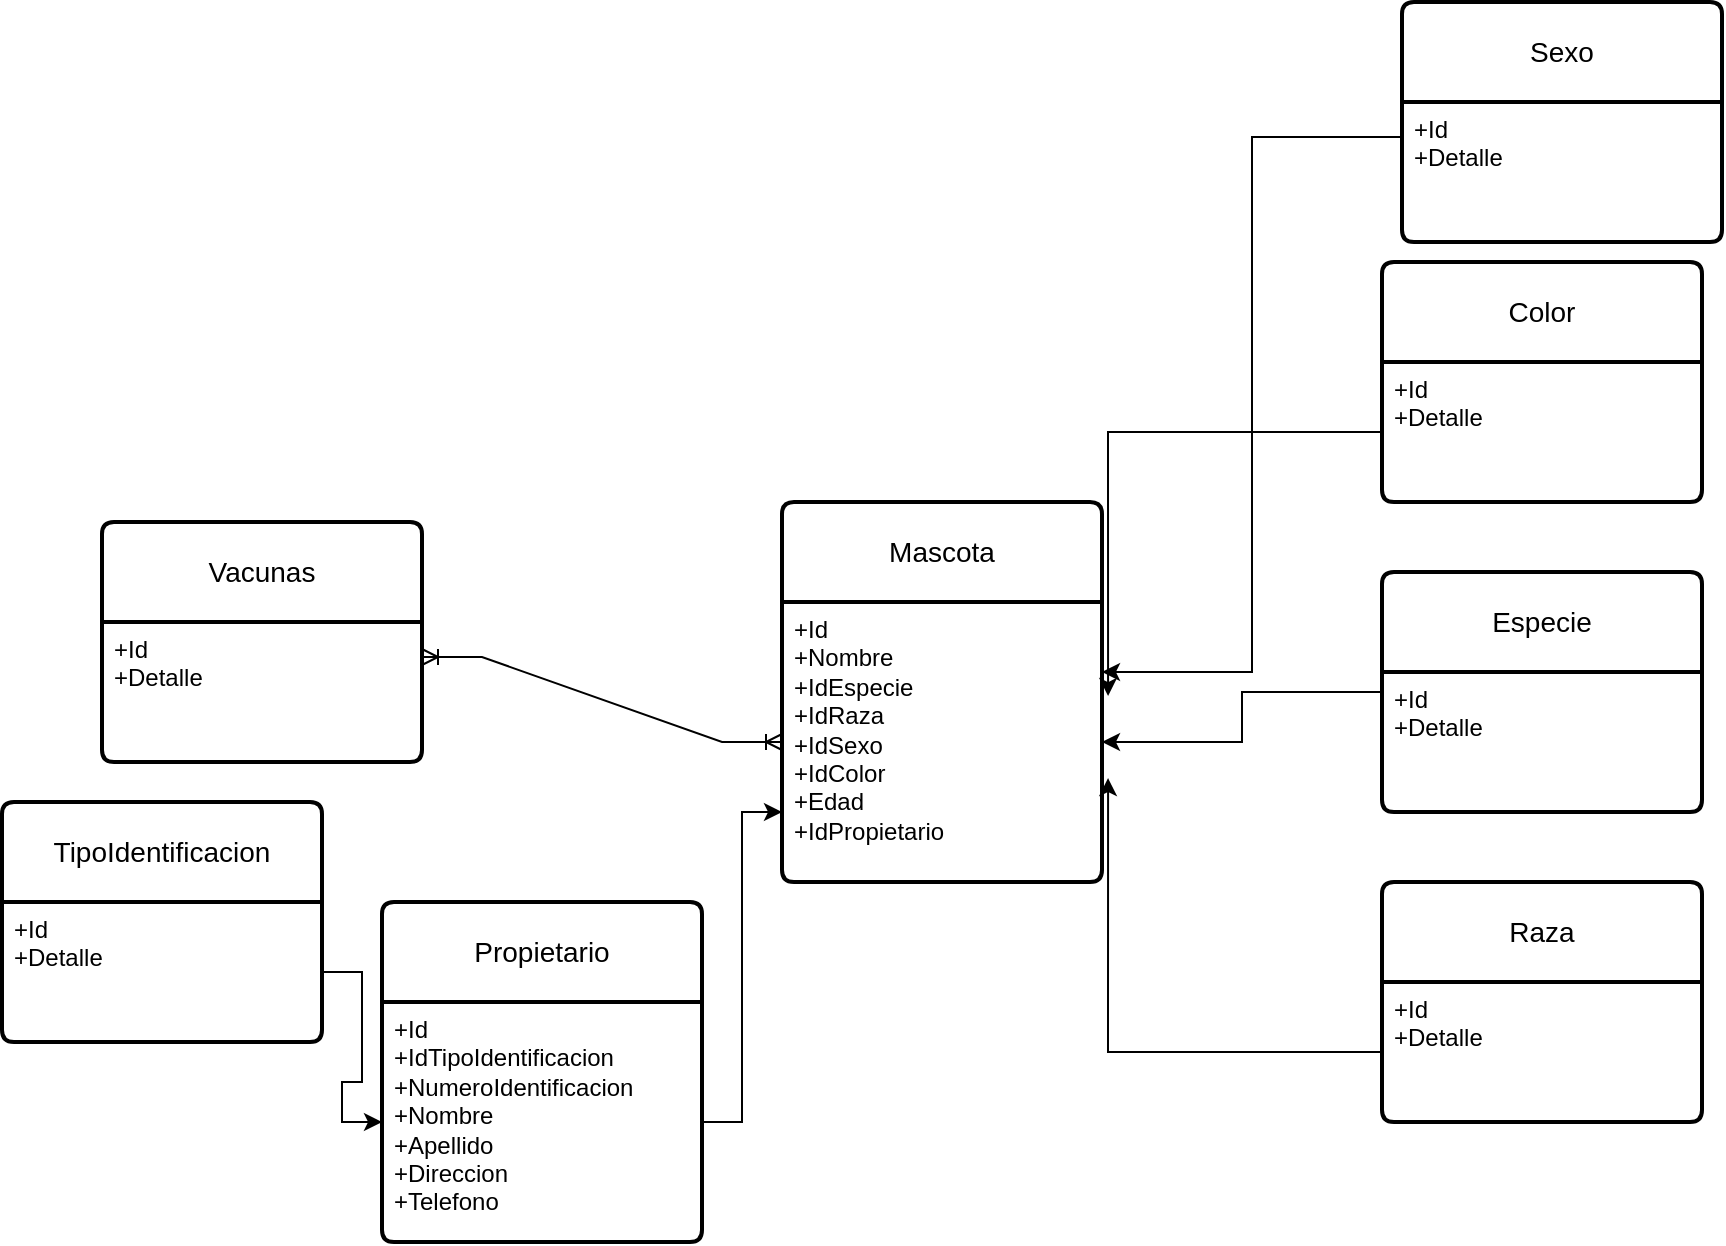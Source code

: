 <mxfile version="22.1.18" type="device" pages="3">
  <diagram id="R2lEEEUBdFMjLlhIrx00" name="Diagrama de Entidades">
    <mxGraphModel dx="1984" dy="646" grid="1" gridSize="10" guides="1" tooltips="1" connect="1" arrows="1" fold="1" page="1" pageScale="1" pageWidth="850" pageHeight="1100" math="0" shadow="0" extFonts="Permanent Marker^https://fonts.googleapis.com/css?family=Permanent+Marker">
      <root>
        <mxCell id="0" />
        <mxCell id="1" parent="0" />
        <mxCell id="vaR6xyPjLsQ4NbdGkeG_-19" style="edgeStyle=orthogonalEdgeStyle;rounded=0;orthogonalLoop=1;jettySize=auto;html=1;entryX=1;entryY=0.5;entryDx=0;entryDy=0;" parent="1" source="vaR6xyPjLsQ4NbdGkeG_-1" target="vaR6xyPjLsQ4NbdGkeG_-18" edge="1">
          <mxGeometry relative="1" as="geometry" />
        </mxCell>
        <mxCell id="vaR6xyPjLsQ4NbdGkeG_-1" value="Especie" style="swimlane;childLayout=stackLayout;horizontal=1;startSize=50;horizontalStack=0;rounded=1;fontSize=14;fontStyle=0;strokeWidth=2;resizeParent=0;resizeLast=1;shadow=0;dashed=0;align=center;arcSize=4;whiteSpace=wrap;html=1;" parent="1" vertex="1">
          <mxGeometry x="560" y="385" width="160" height="120" as="geometry" />
        </mxCell>
        <mxCell id="vaR6xyPjLsQ4NbdGkeG_-2" value="+Id&lt;br&gt;+Detalle" style="align=left;strokeColor=none;fillColor=none;spacingLeft=4;fontSize=12;verticalAlign=top;resizable=0;rotatable=0;part=1;html=1;" parent="vaR6xyPjLsQ4NbdGkeG_-1" vertex="1">
          <mxGeometry y="50" width="160" height="70" as="geometry" />
        </mxCell>
        <mxCell id="vaR6xyPjLsQ4NbdGkeG_-3" value="Raza" style="swimlane;childLayout=stackLayout;horizontal=1;startSize=50;horizontalStack=0;rounded=1;fontSize=14;fontStyle=0;strokeWidth=2;resizeParent=0;resizeLast=1;shadow=0;dashed=0;align=center;arcSize=4;whiteSpace=wrap;html=1;" parent="1" vertex="1">
          <mxGeometry x="560" y="540" width="160" height="120" as="geometry" />
        </mxCell>
        <mxCell id="vaR6xyPjLsQ4NbdGkeG_-4" value="+Id&lt;br&gt;+Detalle" style="align=left;strokeColor=none;fillColor=none;spacingLeft=4;fontSize=12;verticalAlign=top;resizable=0;rotatable=0;part=1;html=1;" parent="vaR6xyPjLsQ4NbdGkeG_-3" vertex="1">
          <mxGeometry y="50" width="160" height="70" as="geometry" />
        </mxCell>
        <mxCell id="vaR6xyPjLsQ4NbdGkeG_-5" value="Sexo" style="swimlane;childLayout=stackLayout;horizontal=1;startSize=50;horizontalStack=0;rounded=1;fontSize=14;fontStyle=0;strokeWidth=2;resizeParent=0;resizeLast=1;shadow=0;dashed=0;align=center;arcSize=4;whiteSpace=wrap;html=1;" parent="1" vertex="1">
          <mxGeometry x="570" y="100" width="160" height="120" as="geometry" />
        </mxCell>
        <mxCell id="vaR6xyPjLsQ4NbdGkeG_-6" value="+Id&lt;br&gt;+Detalle" style="align=left;strokeColor=none;fillColor=none;spacingLeft=4;fontSize=12;verticalAlign=top;resizable=0;rotatable=0;part=1;html=1;" parent="vaR6xyPjLsQ4NbdGkeG_-5" vertex="1">
          <mxGeometry y="50" width="160" height="70" as="geometry" />
        </mxCell>
        <mxCell id="vaR6xyPjLsQ4NbdGkeG_-7" value="Color" style="swimlane;childLayout=stackLayout;horizontal=1;startSize=50;horizontalStack=0;rounded=1;fontSize=14;fontStyle=0;strokeWidth=2;resizeParent=0;resizeLast=1;shadow=0;dashed=0;align=center;arcSize=4;whiteSpace=wrap;html=1;" parent="1" vertex="1">
          <mxGeometry x="560" y="230" width="160" height="120" as="geometry" />
        </mxCell>
        <mxCell id="vaR6xyPjLsQ4NbdGkeG_-8" value="+Id&lt;br&gt;+Detalle" style="align=left;strokeColor=none;fillColor=none;spacingLeft=4;fontSize=12;verticalAlign=top;resizable=0;rotatable=0;part=1;html=1;" parent="vaR6xyPjLsQ4NbdGkeG_-7" vertex="1">
          <mxGeometry y="50" width="160" height="70" as="geometry" />
        </mxCell>
        <mxCell id="vaR6xyPjLsQ4NbdGkeG_-9" value="TipoIdentificacion" style="swimlane;childLayout=stackLayout;horizontal=1;startSize=50;horizontalStack=0;rounded=1;fontSize=14;fontStyle=0;strokeWidth=2;resizeParent=0;resizeLast=1;shadow=0;dashed=0;align=center;arcSize=4;whiteSpace=wrap;html=1;" parent="1" vertex="1">
          <mxGeometry x="-130" y="500" width="160" height="120" as="geometry" />
        </mxCell>
        <mxCell id="vaR6xyPjLsQ4NbdGkeG_-10" value="+Id&lt;br&gt;+Detalle" style="align=left;strokeColor=none;fillColor=none;spacingLeft=4;fontSize=12;verticalAlign=top;resizable=0;rotatable=0;part=1;html=1;" parent="vaR6xyPjLsQ4NbdGkeG_-9" vertex="1">
          <mxGeometry y="50" width="160" height="70" as="geometry" />
        </mxCell>
        <mxCell id="vaR6xyPjLsQ4NbdGkeG_-11" value="Vacunas" style="swimlane;childLayout=stackLayout;horizontal=1;startSize=50;horizontalStack=0;rounded=1;fontSize=14;fontStyle=0;strokeWidth=2;resizeParent=0;resizeLast=1;shadow=0;dashed=0;align=center;arcSize=4;whiteSpace=wrap;html=1;" parent="1" vertex="1">
          <mxGeometry x="-80" y="360" width="160" height="120" as="geometry" />
        </mxCell>
        <mxCell id="vaR6xyPjLsQ4NbdGkeG_-12" value="+Id&lt;br&gt;+Detalle" style="align=left;strokeColor=none;fillColor=none;spacingLeft=4;fontSize=12;verticalAlign=top;resizable=0;rotatable=0;part=1;html=1;" parent="vaR6xyPjLsQ4NbdGkeG_-11" vertex="1">
          <mxGeometry y="50" width="160" height="70" as="geometry" />
        </mxCell>
        <mxCell id="vaR6xyPjLsQ4NbdGkeG_-13" value="Propietario" style="swimlane;childLayout=stackLayout;horizontal=1;startSize=50;horizontalStack=0;rounded=1;fontSize=14;fontStyle=0;strokeWidth=2;resizeParent=0;resizeLast=1;shadow=0;dashed=0;align=center;arcSize=4;whiteSpace=wrap;html=1;" parent="1" vertex="1">
          <mxGeometry x="60" y="550" width="160" height="170" as="geometry" />
        </mxCell>
        <mxCell id="vaR6xyPjLsQ4NbdGkeG_-14" value="+Id&lt;br&gt;+IdTipoIdentificacion&lt;br&gt;+NumeroIdentificacion&lt;br&gt;+Nombre&lt;br&gt;+Apellido&lt;br&gt;+Direccion&lt;br&gt;+Telefono" style="align=left;strokeColor=none;fillColor=none;spacingLeft=4;fontSize=12;verticalAlign=top;resizable=0;rotatable=0;part=1;html=1;" parent="vaR6xyPjLsQ4NbdGkeG_-13" vertex="1">
          <mxGeometry y="50" width="160" height="120" as="geometry" />
        </mxCell>
        <mxCell id="vaR6xyPjLsQ4NbdGkeG_-15" style="edgeStyle=orthogonalEdgeStyle;rounded=0;orthogonalLoop=1;jettySize=auto;html=1;" parent="1" source="vaR6xyPjLsQ4NbdGkeG_-10" target="vaR6xyPjLsQ4NbdGkeG_-14" edge="1">
          <mxGeometry relative="1" as="geometry" />
        </mxCell>
        <mxCell id="vaR6xyPjLsQ4NbdGkeG_-17" value="Mascota" style="swimlane;childLayout=stackLayout;horizontal=1;startSize=50;horizontalStack=0;rounded=1;fontSize=14;fontStyle=0;strokeWidth=2;resizeParent=0;resizeLast=1;shadow=0;dashed=0;align=center;arcSize=4;whiteSpace=wrap;html=1;" parent="1" vertex="1">
          <mxGeometry x="260" y="350" width="160" height="190" as="geometry" />
        </mxCell>
        <mxCell id="vaR6xyPjLsQ4NbdGkeG_-18" value="+Id&lt;br&gt;+Nombre&lt;br&gt;+IdEspecie&lt;br&gt;+IdRaza&lt;br&gt;+IdSexo&lt;br&gt;+IdColor&lt;br&gt;+Edad&lt;br&gt;+IdPropietario" style="align=left;strokeColor=none;fillColor=none;spacingLeft=4;fontSize=12;verticalAlign=top;resizable=0;rotatable=0;part=1;html=1;" parent="vaR6xyPjLsQ4NbdGkeG_-17" vertex="1">
          <mxGeometry y="50" width="160" height="140" as="geometry" />
        </mxCell>
        <mxCell id="vaR6xyPjLsQ4NbdGkeG_-20" style="edgeStyle=orthogonalEdgeStyle;rounded=0;orthogonalLoop=1;jettySize=auto;html=1;entryX=1.019;entryY=0.629;entryDx=0;entryDy=0;entryPerimeter=0;" parent="1" source="vaR6xyPjLsQ4NbdGkeG_-4" target="vaR6xyPjLsQ4NbdGkeG_-18" edge="1">
          <mxGeometry relative="1" as="geometry" />
        </mxCell>
        <mxCell id="vaR6xyPjLsQ4NbdGkeG_-21" style="edgeStyle=orthogonalEdgeStyle;rounded=0;orthogonalLoop=1;jettySize=auto;html=1;exitX=0;exitY=0.25;exitDx=0;exitDy=0;entryX=1;entryY=0.25;entryDx=0;entryDy=0;" parent="1" source="vaR6xyPjLsQ4NbdGkeG_-6" target="vaR6xyPjLsQ4NbdGkeG_-18" edge="1">
          <mxGeometry relative="1" as="geometry" />
        </mxCell>
        <mxCell id="vaR6xyPjLsQ4NbdGkeG_-22" style="edgeStyle=orthogonalEdgeStyle;rounded=0;orthogonalLoop=1;jettySize=auto;html=1;entryX=1.019;entryY=0.336;entryDx=0;entryDy=0;entryPerimeter=0;" parent="1" source="vaR6xyPjLsQ4NbdGkeG_-8" target="vaR6xyPjLsQ4NbdGkeG_-18" edge="1">
          <mxGeometry relative="1" as="geometry" />
        </mxCell>
        <mxCell id="vaR6xyPjLsQ4NbdGkeG_-23" style="edgeStyle=orthogonalEdgeStyle;rounded=0;orthogonalLoop=1;jettySize=auto;html=1;entryX=0;entryY=0.75;entryDx=0;entryDy=0;" parent="1" source="vaR6xyPjLsQ4NbdGkeG_-14" target="vaR6xyPjLsQ4NbdGkeG_-18" edge="1">
          <mxGeometry relative="1" as="geometry" />
        </mxCell>
        <mxCell id="vaR6xyPjLsQ4NbdGkeG_-25" value="" style="edgeStyle=entityRelationEdgeStyle;fontSize=12;html=1;endArrow=ERoneToMany;startArrow=ERoneToMany;rounded=0;exitX=1;exitY=0.25;exitDx=0;exitDy=0;" parent="1" source="vaR6xyPjLsQ4NbdGkeG_-12" target="vaR6xyPjLsQ4NbdGkeG_-18" edge="1">
          <mxGeometry width="100" height="100" relative="1" as="geometry">
            <mxPoint x="110" y="495" as="sourcePoint" />
            <mxPoint x="210" y="395" as="targetPoint" />
          </mxGeometry>
        </mxCell>
      </root>
    </mxGraphModel>
  </diagram>
  <diagram id="pO07m6IKWqMdJGBvVW7L" name="Modelo Logico">
    <mxGraphModel dx="1961" dy="646" grid="1" gridSize="10" guides="1" tooltips="1" connect="1" arrows="1" fold="1" page="1" pageScale="1" pageWidth="827" pageHeight="1169" math="0" shadow="0">
      <root>
        <mxCell id="0" />
        <mxCell id="1" parent="0" />
        <mxCell id="4IXtceQmg9k9StaKsue3-14" value="Sexo" style="shape=table;startSize=30;container=1;collapsible=1;childLayout=tableLayout;fixedRows=1;rowLines=0;fontStyle=1;align=center;resizeLast=1;html=1;" parent="1" vertex="1">
          <mxGeometry x="580" y="350" width="180" height="90" as="geometry" />
        </mxCell>
        <mxCell id="4IXtceQmg9k9StaKsue3-15" value="" style="shape=tableRow;horizontal=0;startSize=0;swimlaneHead=0;swimlaneBody=0;fillColor=none;collapsible=0;dropTarget=0;points=[[0,0.5],[1,0.5]];portConstraint=eastwest;top=0;left=0;right=0;bottom=1;" parent="4IXtceQmg9k9StaKsue3-14" vertex="1">
          <mxGeometry y="30" width="180" height="30" as="geometry" />
        </mxCell>
        <mxCell id="4IXtceQmg9k9StaKsue3-16" value="PK" style="shape=partialRectangle;connectable=0;fillColor=none;top=0;left=0;bottom=0;right=0;fontStyle=1;overflow=hidden;whiteSpace=wrap;html=1;" parent="4IXtceQmg9k9StaKsue3-15" vertex="1">
          <mxGeometry width="30" height="30" as="geometry">
            <mxRectangle width="30" height="30" as="alternateBounds" />
          </mxGeometry>
        </mxCell>
        <mxCell id="4IXtceQmg9k9StaKsue3-17" value="IdSexo" style="shape=partialRectangle;connectable=0;fillColor=none;top=0;left=0;bottom=0;right=0;align=left;spacingLeft=6;fontStyle=5;overflow=hidden;whiteSpace=wrap;html=1;" parent="4IXtceQmg9k9StaKsue3-15" vertex="1">
          <mxGeometry x="30" width="150" height="30" as="geometry">
            <mxRectangle width="150" height="30" as="alternateBounds" />
          </mxGeometry>
        </mxCell>
        <mxCell id="4IXtceQmg9k9StaKsue3-18" value="" style="shape=tableRow;horizontal=0;startSize=0;swimlaneHead=0;swimlaneBody=0;fillColor=none;collapsible=0;dropTarget=0;points=[[0,0.5],[1,0.5]];portConstraint=eastwest;top=0;left=0;right=0;bottom=0;" parent="4IXtceQmg9k9StaKsue3-14" vertex="1">
          <mxGeometry y="60" width="180" height="30" as="geometry" />
        </mxCell>
        <mxCell id="4IXtceQmg9k9StaKsue3-19" value="" style="shape=partialRectangle;connectable=0;fillColor=none;top=0;left=0;bottom=0;right=0;editable=1;overflow=hidden;whiteSpace=wrap;html=1;" parent="4IXtceQmg9k9StaKsue3-18" vertex="1">
          <mxGeometry width="30" height="30" as="geometry">
            <mxRectangle width="30" height="30" as="alternateBounds" />
          </mxGeometry>
        </mxCell>
        <mxCell id="4IXtceQmg9k9StaKsue3-20" value="Detalle" style="shape=partialRectangle;connectable=0;fillColor=none;top=0;left=0;bottom=0;right=0;align=left;spacingLeft=6;overflow=hidden;whiteSpace=wrap;html=1;" parent="4IXtceQmg9k9StaKsue3-18" vertex="1">
          <mxGeometry x="30" width="150" height="30" as="geometry">
            <mxRectangle width="150" height="30" as="alternateBounds" />
          </mxGeometry>
        </mxCell>
        <mxCell id="PD3kbYy3rDHiVIkoWuy7-4" value="Color" style="shape=table;startSize=30;container=1;collapsible=1;childLayout=tableLayout;fixedRows=1;rowLines=0;fontStyle=1;align=center;resizeLast=1;html=1;" parent="1" vertex="1">
          <mxGeometry x="590" y="495" width="180" height="90" as="geometry" />
        </mxCell>
        <mxCell id="PD3kbYy3rDHiVIkoWuy7-5" value="" style="shape=tableRow;horizontal=0;startSize=0;swimlaneHead=0;swimlaneBody=0;fillColor=none;collapsible=0;dropTarget=0;points=[[0,0.5],[1,0.5]];portConstraint=eastwest;top=0;left=0;right=0;bottom=1;" parent="PD3kbYy3rDHiVIkoWuy7-4" vertex="1">
          <mxGeometry y="30" width="180" height="30" as="geometry" />
        </mxCell>
        <mxCell id="PD3kbYy3rDHiVIkoWuy7-6" value="PK" style="shape=partialRectangle;connectable=0;fillColor=none;top=0;left=0;bottom=0;right=0;fontStyle=1;overflow=hidden;whiteSpace=wrap;html=1;" parent="PD3kbYy3rDHiVIkoWuy7-5" vertex="1">
          <mxGeometry width="30" height="30" as="geometry">
            <mxRectangle width="30" height="30" as="alternateBounds" />
          </mxGeometry>
        </mxCell>
        <mxCell id="PD3kbYy3rDHiVIkoWuy7-7" value="IdColor" style="shape=partialRectangle;connectable=0;fillColor=none;top=0;left=0;bottom=0;right=0;align=left;spacingLeft=6;fontStyle=5;overflow=hidden;whiteSpace=wrap;html=1;" parent="PD3kbYy3rDHiVIkoWuy7-5" vertex="1">
          <mxGeometry x="30" width="150" height="30" as="geometry">
            <mxRectangle width="150" height="30" as="alternateBounds" />
          </mxGeometry>
        </mxCell>
        <mxCell id="PD3kbYy3rDHiVIkoWuy7-8" value="" style="shape=tableRow;horizontal=0;startSize=0;swimlaneHead=0;swimlaneBody=0;fillColor=none;collapsible=0;dropTarget=0;points=[[0,0.5],[1,0.5]];portConstraint=eastwest;top=0;left=0;right=0;bottom=0;" parent="PD3kbYy3rDHiVIkoWuy7-4" vertex="1">
          <mxGeometry y="60" width="180" height="30" as="geometry" />
        </mxCell>
        <mxCell id="PD3kbYy3rDHiVIkoWuy7-9" value="" style="shape=partialRectangle;connectable=0;fillColor=none;top=0;left=0;bottom=0;right=0;editable=1;overflow=hidden;whiteSpace=wrap;html=1;" parent="PD3kbYy3rDHiVIkoWuy7-8" vertex="1">
          <mxGeometry width="30" height="30" as="geometry">
            <mxRectangle width="30" height="30" as="alternateBounds" />
          </mxGeometry>
        </mxCell>
        <mxCell id="PD3kbYy3rDHiVIkoWuy7-10" value="Detalle" style="shape=partialRectangle;connectable=0;fillColor=none;top=0;left=0;bottom=0;right=0;align=left;spacingLeft=6;overflow=hidden;whiteSpace=wrap;html=1;" parent="PD3kbYy3rDHiVIkoWuy7-8" vertex="1">
          <mxGeometry x="30" width="150" height="30" as="geometry">
            <mxRectangle width="150" height="30" as="alternateBounds" />
          </mxGeometry>
        </mxCell>
        <mxCell id="sPJZ_KtWvFxGujVGVGWn-1" value="Especie" style="shape=table;startSize=30;container=1;collapsible=1;childLayout=tableLayout;fixedRows=1;rowLines=0;fontStyle=1;align=center;resizeLast=1;html=1;" parent="1" vertex="1">
          <mxGeometry x="560" y="50" width="180" height="90" as="geometry" />
        </mxCell>
        <mxCell id="sPJZ_KtWvFxGujVGVGWn-2" value="" style="shape=tableRow;horizontal=0;startSize=0;swimlaneHead=0;swimlaneBody=0;fillColor=none;collapsible=0;dropTarget=0;points=[[0,0.5],[1,0.5]];portConstraint=eastwest;top=0;left=0;right=0;bottom=1;" parent="sPJZ_KtWvFxGujVGVGWn-1" vertex="1">
          <mxGeometry y="30" width="180" height="30" as="geometry" />
        </mxCell>
        <mxCell id="sPJZ_KtWvFxGujVGVGWn-3" value="PK" style="shape=partialRectangle;connectable=0;fillColor=none;top=0;left=0;bottom=0;right=0;fontStyle=1;overflow=hidden;whiteSpace=wrap;html=1;" parent="sPJZ_KtWvFxGujVGVGWn-2" vertex="1">
          <mxGeometry width="30" height="30" as="geometry">
            <mxRectangle width="30" height="30" as="alternateBounds" />
          </mxGeometry>
        </mxCell>
        <mxCell id="sPJZ_KtWvFxGujVGVGWn-4" value="IdEspecie" style="shape=partialRectangle;connectable=0;fillColor=none;top=0;left=0;bottom=0;right=0;align=left;spacingLeft=6;fontStyle=5;overflow=hidden;whiteSpace=wrap;html=1;" parent="sPJZ_KtWvFxGujVGVGWn-2" vertex="1">
          <mxGeometry x="30" width="150" height="30" as="geometry">
            <mxRectangle width="150" height="30" as="alternateBounds" />
          </mxGeometry>
        </mxCell>
        <mxCell id="sPJZ_KtWvFxGujVGVGWn-5" value="" style="shape=tableRow;horizontal=0;startSize=0;swimlaneHead=0;swimlaneBody=0;fillColor=none;collapsible=0;dropTarget=0;points=[[0,0.5],[1,0.5]];portConstraint=eastwest;top=0;left=0;right=0;bottom=0;" parent="sPJZ_KtWvFxGujVGVGWn-1" vertex="1">
          <mxGeometry y="60" width="180" height="30" as="geometry" />
        </mxCell>
        <mxCell id="sPJZ_KtWvFxGujVGVGWn-6" value="" style="shape=partialRectangle;connectable=0;fillColor=none;top=0;left=0;bottom=0;right=0;editable=1;overflow=hidden;whiteSpace=wrap;html=1;" parent="sPJZ_KtWvFxGujVGVGWn-5" vertex="1">
          <mxGeometry width="30" height="30" as="geometry">
            <mxRectangle width="30" height="30" as="alternateBounds" />
          </mxGeometry>
        </mxCell>
        <mxCell id="sPJZ_KtWvFxGujVGVGWn-7" value="Detalle" style="shape=partialRectangle;connectable=0;fillColor=none;top=0;left=0;bottom=0;right=0;align=left;spacingLeft=6;overflow=hidden;whiteSpace=wrap;html=1;" parent="sPJZ_KtWvFxGujVGVGWn-5" vertex="1">
          <mxGeometry x="30" width="150" height="30" as="geometry">
            <mxRectangle width="150" height="30" as="alternateBounds" />
          </mxGeometry>
        </mxCell>
        <mxCell id="jo0E9Yca2qe-lC3IxQfW-1" value="Raza" style="shape=table;startSize=30;container=1;collapsible=1;childLayout=tableLayout;fixedRows=1;rowLines=0;fontStyle=1;align=center;resizeLast=1;html=1;" parent="1" vertex="1">
          <mxGeometry x="570" y="210" width="180" height="90" as="geometry" />
        </mxCell>
        <mxCell id="jo0E9Yca2qe-lC3IxQfW-2" value="" style="shape=tableRow;horizontal=0;startSize=0;swimlaneHead=0;swimlaneBody=0;fillColor=none;collapsible=0;dropTarget=0;points=[[0,0.5],[1,0.5]];portConstraint=eastwest;top=0;left=0;right=0;bottom=1;" parent="jo0E9Yca2qe-lC3IxQfW-1" vertex="1">
          <mxGeometry y="30" width="180" height="30" as="geometry" />
        </mxCell>
        <mxCell id="jo0E9Yca2qe-lC3IxQfW-3" value="PK" style="shape=partialRectangle;connectable=0;fillColor=none;top=0;left=0;bottom=0;right=0;fontStyle=1;overflow=hidden;whiteSpace=wrap;html=1;" parent="jo0E9Yca2qe-lC3IxQfW-2" vertex="1">
          <mxGeometry width="30" height="30" as="geometry">
            <mxRectangle width="30" height="30" as="alternateBounds" />
          </mxGeometry>
        </mxCell>
        <mxCell id="jo0E9Yca2qe-lC3IxQfW-4" value="IdRaza" style="shape=partialRectangle;connectable=0;fillColor=none;top=0;left=0;bottom=0;right=0;align=left;spacingLeft=6;fontStyle=5;overflow=hidden;whiteSpace=wrap;html=1;" parent="jo0E9Yca2qe-lC3IxQfW-2" vertex="1">
          <mxGeometry x="30" width="150" height="30" as="geometry">
            <mxRectangle width="150" height="30" as="alternateBounds" />
          </mxGeometry>
        </mxCell>
        <mxCell id="jo0E9Yca2qe-lC3IxQfW-5" value="" style="shape=tableRow;horizontal=0;startSize=0;swimlaneHead=0;swimlaneBody=0;fillColor=none;collapsible=0;dropTarget=0;points=[[0,0.5],[1,0.5]];portConstraint=eastwest;top=0;left=0;right=0;bottom=0;" parent="jo0E9Yca2qe-lC3IxQfW-1" vertex="1">
          <mxGeometry y="60" width="180" height="30" as="geometry" />
        </mxCell>
        <mxCell id="jo0E9Yca2qe-lC3IxQfW-6" value="" style="shape=partialRectangle;connectable=0;fillColor=none;top=0;left=0;bottom=0;right=0;editable=1;overflow=hidden;whiteSpace=wrap;html=1;" parent="jo0E9Yca2qe-lC3IxQfW-5" vertex="1">
          <mxGeometry width="30" height="30" as="geometry">
            <mxRectangle width="30" height="30" as="alternateBounds" />
          </mxGeometry>
        </mxCell>
        <mxCell id="jo0E9Yca2qe-lC3IxQfW-7" value="Detalle" style="shape=partialRectangle;connectable=0;fillColor=none;top=0;left=0;bottom=0;right=0;align=left;spacingLeft=6;overflow=hidden;whiteSpace=wrap;html=1;" parent="jo0E9Yca2qe-lC3IxQfW-5" vertex="1">
          <mxGeometry x="30" width="150" height="30" as="geometry">
            <mxRectangle width="150" height="30" as="alternateBounds" />
          </mxGeometry>
        </mxCell>
        <mxCell id="jo0E9Yca2qe-lC3IxQfW-8" value="Vacunas" style="shape=table;startSize=30;container=1;collapsible=1;childLayout=tableLayout;fixedRows=1;rowLines=0;fontStyle=1;align=center;resizeLast=1;html=1;" parent="1" vertex="1">
          <mxGeometry x="40" y="180" width="180" height="90" as="geometry" />
        </mxCell>
        <mxCell id="jo0E9Yca2qe-lC3IxQfW-9" value="" style="shape=tableRow;horizontal=0;startSize=0;swimlaneHead=0;swimlaneBody=0;fillColor=none;collapsible=0;dropTarget=0;points=[[0,0.5],[1,0.5]];portConstraint=eastwest;top=0;left=0;right=0;bottom=1;" parent="jo0E9Yca2qe-lC3IxQfW-8" vertex="1">
          <mxGeometry y="30" width="180" height="30" as="geometry" />
        </mxCell>
        <mxCell id="jo0E9Yca2qe-lC3IxQfW-10" value="PK" style="shape=partialRectangle;connectable=0;fillColor=none;top=0;left=0;bottom=0;right=0;fontStyle=1;overflow=hidden;whiteSpace=wrap;html=1;" parent="jo0E9Yca2qe-lC3IxQfW-9" vertex="1">
          <mxGeometry width="30" height="30" as="geometry">
            <mxRectangle width="30" height="30" as="alternateBounds" />
          </mxGeometry>
        </mxCell>
        <mxCell id="jo0E9Yca2qe-lC3IxQfW-11" value="IdVacunas" style="shape=partialRectangle;connectable=0;fillColor=none;top=0;left=0;bottom=0;right=0;align=left;spacingLeft=6;fontStyle=5;overflow=hidden;whiteSpace=wrap;html=1;" parent="jo0E9Yca2qe-lC3IxQfW-9" vertex="1">
          <mxGeometry x="30" width="150" height="30" as="geometry">
            <mxRectangle width="150" height="30" as="alternateBounds" />
          </mxGeometry>
        </mxCell>
        <mxCell id="jo0E9Yca2qe-lC3IxQfW-12" value="" style="shape=tableRow;horizontal=0;startSize=0;swimlaneHead=0;swimlaneBody=0;fillColor=none;collapsible=0;dropTarget=0;points=[[0,0.5],[1,0.5]];portConstraint=eastwest;top=0;left=0;right=0;bottom=0;" parent="jo0E9Yca2qe-lC3IxQfW-8" vertex="1">
          <mxGeometry y="60" width="180" height="30" as="geometry" />
        </mxCell>
        <mxCell id="jo0E9Yca2qe-lC3IxQfW-13" value="" style="shape=partialRectangle;connectable=0;fillColor=none;top=0;left=0;bottom=0;right=0;editable=1;overflow=hidden;whiteSpace=wrap;html=1;" parent="jo0E9Yca2qe-lC3IxQfW-12" vertex="1">
          <mxGeometry width="30" height="30" as="geometry">
            <mxRectangle width="30" height="30" as="alternateBounds" />
          </mxGeometry>
        </mxCell>
        <mxCell id="jo0E9Yca2qe-lC3IxQfW-14" value="Detalle" style="shape=partialRectangle;connectable=0;fillColor=none;top=0;left=0;bottom=0;right=0;align=left;spacingLeft=6;overflow=hidden;whiteSpace=wrap;html=1;" parent="jo0E9Yca2qe-lC3IxQfW-12" vertex="1">
          <mxGeometry x="30" width="150" height="30" as="geometry">
            <mxRectangle width="150" height="30" as="alternateBounds" />
          </mxGeometry>
        </mxCell>
        <mxCell id="jo0E9Yca2qe-lC3IxQfW-15" value="TipoIdentificacion" style="shape=table;startSize=30;container=1;collapsible=1;childLayout=tableLayout;fixedRows=1;rowLines=0;fontStyle=1;align=center;resizeLast=1;html=1;" parent="1" vertex="1">
          <mxGeometry x="-150" y="280" width="180" height="90" as="geometry" />
        </mxCell>
        <mxCell id="jo0E9Yca2qe-lC3IxQfW-16" value="" style="shape=tableRow;horizontal=0;startSize=0;swimlaneHead=0;swimlaneBody=0;fillColor=none;collapsible=0;dropTarget=0;points=[[0,0.5],[1,0.5]];portConstraint=eastwest;top=0;left=0;right=0;bottom=1;" parent="jo0E9Yca2qe-lC3IxQfW-15" vertex="1">
          <mxGeometry y="30" width="180" height="30" as="geometry" />
        </mxCell>
        <mxCell id="jo0E9Yca2qe-lC3IxQfW-17" value="PK" style="shape=partialRectangle;connectable=0;fillColor=none;top=0;left=0;bottom=0;right=0;fontStyle=1;overflow=hidden;whiteSpace=wrap;html=1;" parent="jo0E9Yca2qe-lC3IxQfW-16" vertex="1">
          <mxGeometry width="30" height="30" as="geometry">
            <mxRectangle width="30" height="30" as="alternateBounds" />
          </mxGeometry>
        </mxCell>
        <mxCell id="jo0E9Yca2qe-lC3IxQfW-18" value="IdTipoIdentificacion" style="shape=partialRectangle;connectable=0;fillColor=none;top=0;left=0;bottom=0;right=0;align=left;spacingLeft=6;fontStyle=5;overflow=hidden;whiteSpace=wrap;html=1;" parent="jo0E9Yca2qe-lC3IxQfW-16" vertex="1">
          <mxGeometry x="30" width="150" height="30" as="geometry">
            <mxRectangle width="150" height="30" as="alternateBounds" />
          </mxGeometry>
        </mxCell>
        <mxCell id="jo0E9Yca2qe-lC3IxQfW-19" value="" style="shape=tableRow;horizontal=0;startSize=0;swimlaneHead=0;swimlaneBody=0;fillColor=none;collapsible=0;dropTarget=0;points=[[0,0.5],[1,0.5]];portConstraint=eastwest;top=0;left=0;right=0;bottom=0;" parent="jo0E9Yca2qe-lC3IxQfW-15" vertex="1">
          <mxGeometry y="60" width="180" height="30" as="geometry" />
        </mxCell>
        <mxCell id="jo0E9Yca2qe-lC3IxQfW-20" value="" style="shape=partialRectangle;connectable=0;fillColor=none;top=0;left=0;bottom=0;right=0;editable=1;overflow=hidden;whiteSpace=wrap;html=1;" parent="jo0E9Yca2qe-lC3IxQfW-19" vertex="1">
          <mxGeometry width="30" height="30" as="geometry">
            <mxRectangle width="30" height="30" as="alternateBounds" />
          </mxGeometry>
        </mxCell>
        <mxCell id="jo0E9Yca2qe-lC3IxQfW-21" value="Detalle" style="shape=partialRectangle;connectable=0;fillColor=none;top=0;left=0;bottom=0;right=0;align=left;spacingLeft=6;overflow=hidden;whiteSpace=wrap;html=1;" parent="jo0E9Yca2qe-lC3IxQfW-19" vertex="1">
          <mxGeometry x="30" width="150" height="30" as="geometry">
            <mxRectangle width="150" height="30" as="alternateBounds" />
          </mxGeometry>
        </mxCell>
        <mxCell id="H3QHjexWMw6on-1Sz643-1" value="Propietario" style="shape=table;startSize=30;container=1;collapsible=1;childLayout=tableLayout;fixedRows=1;rowLines=0;fontStyle=1;align=center;resizeLast=1;html=1;" parent="1" vertex="1">
          <mxGeometry x="70" y="340" width="180" height="210" as="geometry" />
        </mxCell>
        <mxCell id="H3QHjexWMw6on-1Sz643-2" value="" style="shape=tableRow;horizontal=0;startSize=0;swimlaneHead=0;swimlaneBody=0;fillColor=none;collapsible=0;dropTarget=0;points=[[0,0.5],[1,0.5]];portConstraint=eastwest;top=0;left=0;right=0;bottom=1;" parent="H3QHjexWMw6on-1Sz643-1" vertex="1">
          <mxGeometry y="30" width="180" height="30" as="geometry" />
        </mxCell>
        <mxCell id="H3QHjexWMw6on-1Sz643-3" value="PK" style="shape=partialRectangle;connectable=0;fillColor=none;top=0;left=0;bottom=0;right=0;fontStyle=1;overflow=hidden;whiteSpace=wrap;html=1;" parent="H3QHjexWMw6on-1Sz643-2" vertex="1">
          <mxGeometry width="30" height="30" as="geometry">
            <mxRectangle width="30" height="30" as="alternateBounds" />
          </mxGeometry>
        </mxCell>
        <mxCell id="H3QHjexWMw6on-1Sz643-4" value="IdPropietario" style="shape=partialRectangle;connectable=0;fillColor=none;top=0;left=0;bottom=0;right=0;align=left;spacingLeft=6;fontStyle=5;overflow=hidden;whiteSpace=wrap;html=1;" parent="H3QHjexWMw6on-1Sz643-2" vertex="1">
          <mxGeometry x="30" width="150" height="30" as="geometry">
            <mxRectangle width="150" height="30" as="alternateBounds" />
          </mxGeometry>
        </mxCell>
        <mxCell id="H3QHjexWMw6on-1Sz643-5" value="" style="shape=tableRow;horizontal=0;startSize=0;swimlaneHead=0;swimlaneBody=0;fillColor=none;collapsible=0;dropTarget=0;points=[[0,0.5],[1,0.5]];portConstraint=eastwest;top=0;left=0;right=0;bottom=0;" parent="H3QHjexWMw6on-1Sz643-1" vertex="1">
          <mxGeometry y="60" width="180" height="30" as="geometry" />
        </mxCell>
        <mxCell id="H3QHjexWMw6on-1Sz643-6" value="FK" style="shape=partialRectangle;connectable=0;fillColor=none;top=0;left=0;bottom=0;right=0;editable=1;overflow=hidden;whiteSpace=wrap;html=1;" parent="H3QHjexWMw6on-1Sz643-5" vertex="1">
          <mxGeometry width="30" height="30" as="geometry">
            <mxRectangle width="30" height="30" as="alternateBounds" />
          </mxGeometry>
        </mxCell>
        <mxCell id="H3QHjexWMw6on-1Sz643-7" value="IdTipoIdentificacion" style="shape=partialRectangle;connectable=0;fillColor=none;top=0;left=0;bottom=0;right=0;align=left;spacingLeft=6;overflow=hidden;whiteSpace=wrap;html=1;" parent="H3QHjexWMw6on-1Sz643-5" vertex="1">
          <mxGeometry x="30" width="150" height="30" as="geometry">
            <mxRectangle width="150" height="30" as="alternateBounds" />
          </mxGeometry>
        </mxCell>
        <mxCell id="H3QHjexWMw6on-1Sz643-10" value="" style="shape=tableRow;horizontal=0;startSize=0;swimlaneHead=0;swimlaneBody=0;fillColor=none;collapsible=0;dropTarget=0;points=[[0,0.5],[1,0.5]];portConstraint=eastwest;top=0;left=0;right=0;bottom=0;" parent="H3QHjexWMw6on-1Sz643-1" vertex="1">
          <mxGeometry y="90" width="180" height="30" as="geometry" />
        </mxCell>
        <mxCell id="H3QHjexWMw6on-1Sz643-11" value="" style="shape=partialRectangle;connectable=0;fillColor=none;top=0;left=0;bottom=0;right=0;editable=1;overflow=hidden;whiteSpace=wrap;html=1;" parent="H3QHjexWMw6on-1Sz643-10" vertex="1">
          <mxGeometry width="30" height="30" as="geometry">
            <mxRectangle width="30" height="30" as="alternateBounds" />
          </mxGeometry>
        </mxCell>
        <mxCell id="H3QHjexWMw6on-1Sz643-12" value="Nombre" style="shape=partialRectangle;connectable=0;fillColor=none;top=0;left=0;bottom=0;right=0;align=left;spacingLeft=6;overflow=hidden;whiteSpace=wrap;html=1;" parent="H3QHjexWMw6on-1Sz643-10" vertex="1">
          <mxGeometry x="30" width="150" height="30" as="geometry">
            <mxRectangle width="150" height="30" as="alternateBounds" />
          </mxGeometry>
        </mxCell>
        <mxCell id="H3QHjexWMw6on-1Sz643-13" value="" style="shape=tableRow;horizontal=0;startSize=0;swimlaneHead=0;swimlaneBody=0;fillColor=none;collapsible=0;dropTarget=0;points=[[0,0.5],[1,0.5]];portConstraint=eastwest;top=0;left=0;right=0;bottom=0;" parent="H3QHjexWMw6on-1Sz643-1" vertex="1">
          <mxGeometry y="120" width="180" height="30" as="geometry" />
        </mxCell>
        <mxCell id="H3QHjexWMw6on-1Sz643-14" value="" style="shape=partialRectangle;connectable=0;fillColor=none;top=0;left=0;bottom=0;right=0;editable=1;overflow=hidden;whiteSpace=wrap;html=1;" parent="H3QHjexWMw6on-1Sz643-13" vertex="1">
          <mxGeometry width="30" height="30" as="geometry">
            <mxRectangle width="30" height="30" as="alternateBounds" />
          </mxGeometry>
        </mxCell>
        <mxCell id="H3QHjexWMw6on-1Sz643-15" value="Apellido" style="shape=partialRectangle;connectable=0;fillColor=none;top=0;left=0;bottom=0;right=0;align=left;spacingLeft=6;overflow=hidden;whiteSpace=wrap;html=1;" parent="H3QHjexWMw6on-1Sz643-13" vertex="1">
          <mxGeometry x="30" width="150" height="30" as="geometry">
            <mxRectangle width="150" height="30" as="alternateBounds" />
          </mxGeometry>
        </mxCell>
        <mxCell id="H3QHjexWMw6on-1Sz643-16" value="" style="shape=tableRow;horizontal=0;startSize=0;swimlaneHead=0;swimlaneBody=0;fillColor=none;collapsible=0;dropTarget=0;points=[[0,0.5],[1,0.5]];portConstraint=eastwest;top=0;left=0;right=0;bottom=0;" parent="H3QHjexWMw6on-1Sz643-1" vertex="1">
          <mxGeometry y="150" width="180" height="30" as="geometry" />
        </mxCell>
        <mxCell id="H3QHjexWMw6on-1Sz643-17" value="" style="shape=partialRectangle;connectable=0;fillColor=none;top=0;left=0;bottom=0;right=0;editable=1;overflow=hidden;whiteSpace=wrap;html=1;" parent="H3QHjexWMw6on-1Sz643-16" vertex="1">
          <mxGeometry width="30" height="30" as="geometry">
            <mxRectangle width="30" height="30" as="alternateBounds" />
          </mxGeometry>
        </mxCell>
        <mxCell id="H3QHjexWMw6on-1Sz643-18" value="Direccion" style="shape=partialRectangle;connectable=0;fillColor=none;top=0;left=0;bottom=0;right=0;align=left;spacingLeft=6;overflow=hidden;whiteSpace=wrap;html=1;" parent="H3QHjexWMw6on-1Sz643-16" vertex="1">
          <mxGeometry x="30" width="150" height="30" as="geometry">
            <mxRectangle width="150" height="30" as="alternateBounds" />
          </mxGeometry>
        </mxCell>
        <mxCell id="H3QHjexWMw6on-1Sz643-19" value="" style="shape=tableRow;horizontal=0;startSize=0;swimlaneHead=0;swimlaneBody=0;fillColor=none;collapsible=0;dropTarget=0;points=[[0,0.5],[1,0.5]];portConstraint=eastwest;top=0;left=0;right=0;bottom=0;" parent="H3QHjexWMw6on-1Sz643-1" vertex="1">
          <mxGeometry y="180" width="180" height="30" as="geometry" />
        </mxCell>
        <mxCell id="H3QHjexWMw6on-1Sz643-20" value="" style="shape=partialRectangle;connectable=0;fillColor=none;top=0;left=0;bottom=0;right=0;editable=1;overflow=hidden;whiteSpace=wrap;html=1;" parent="H3QHjexWMw6on-1Sz643-19" vertex="1">
          <mxGeometry width="30" height="30" as="geometry">
            <mxRectangle width="30" height="30" as="alternateBounds" />
          </mxGeometry>
        </mxCell>
        <mxCell id="H3QHjexWMw6on-1Sz643-21" value="Telefono" style="shape=partialRectangle;connectable=0;fillColor=none;top=0;left=0;bottom=0;right=0;align=left;spacingLeft=6;overflow=hidden;whiteSpace=wrap;html=1;" parent="H3QHjexWMw6on-1Sz643-19" vertex="1">
          <mxGeometry x="30" width="150" height="30" as="geometry">
            <mxRectangle width="150" height="30" as="alternateBounds" />
          </mxGeometry>
        </mxCell>
        <mxCell id="H3QHjexWMw6on-1Sz643-9" value="" style="edgeStyle=entityRelationEdgeStyle;fontSize=12;html=1;endArrow=ERoneToMany;rounded=0;entryX=0;entryY=0.5;entryDx=0;entryDy=0;exitX=1;exitY=0.5;exitDx=0;exitDy=0;" parent="1" source="jo0E9Yca2qe-lC3IxQfW-16" target="H3QHjexWMw6on-1Sz643-5" edge="1">
          <mxGeometry width="100" height="100" relative="1" as="geometry">
            <mxPoint x="360" y="380" as="sourcePoint" />
            <mxPoint x="460" y="280" as="targetPoint" />
          </mxGeometry>
        </mxCell>
        <mxCell id="sPU6lGSCawPb8Z-Pud7O-1" value="Mascota" style="shape=table;startSize=30;container=1;collapsible=1;childLayout=tableLayout;fixedRows=1;rowLines=0;fontStyle=1;align=center;resizeLast=1;html=1;" parent="1" vertex="1">
          <mxGeometry x="310" y="260" width="180" height="270" as="geometry" />
        </mxCell>
        <mxCell id="sPU6lGSCawPb8Z-Pud7O-2" value="" style="shape=tableRow;horizontal=0;startSize=0;swimlaneHead=0;swimlaneBody=0;fillColor=none;collapsible=0;dropTarget=0;points=[[0,0.5],[1,0.5]];portConstraint=eastwest;top=0;left=0;right=0;bottom=1;" parent="sPU6lGSCawPb8Z-Pud7O-1" vertex="1">
          <mxGeometry y="30" width="180" height="30" as="geometry" />
        </mxCell>
        <mxCell id="sPU6lGSCawPb8Z-Pud7O-3" value="PK" style="shape=partialRectangle;connectable=0;fillColor=none;top=0;left=0;bottom=0;right=0;fontStyle=1;overflow=hidden;whiteSpace=wrap;html=1;" parent="sPU6lGSCawPb8Z-Pud7O-2" vertex="1">
          <mxGeometry width="30" height="30" as="geometry">
            <mxRectangle width="30" height="30" as="alternateBounds" />
          </mxGeometry>
        </mxCell>
        <mxCell id="sPU6lGSCawPb8Z-Pud7O-4" value="IdMascota" style="shape=partialRectangle;connectable=0;fillColor=none;top=0;left=0;bottom=0;right=0;align=left;spacingLeft=6;fontStyle=5;overflow=hidden;whiteSpace=wrap;html=1;" parent="sPU6lGSCawPb8Z-Pud7O-2" vertex="1">
          <mxGeometry x="30" width="150" height="30" as="geometry">
            <mxRectangle width="150" height="30" as="alternateBounds" />
          </mxGeometry>
        </mxCell>
        <mxCell id="sPU6lGSCawPb8Z-Pud7O-5" value="" style="shape=tableRow;horizontal=0;startSize=0;swimlaneHead=0;swimlaneBody=0;fillColor=none;collapsible=0;dropTarget=0;points=[[0,0.5],[1,0.5]];portConstraint=eastwest;top=0;left=0;right=0;bottom=0;" parent="sPU6lGSCawPb8Z-Pud7O-1" vertex="1">
          <mxGeometry y="60" width="180" height="30" as="geometry" />
        </mxCell>
        <mxCell id="sPU6lGSCawPb8Z-Pud7O-6" value="" style="shape=partialRectangle;connectable=0;fillColor=none;top=0;left=0;bottom=0;right=0;editable=1;overflow=hidden;whiteSpace=wrap;html=1;" parent="sPU6lGSCawPb8Z-Pud7O-5" vertex="1">
          <mxGeometry width="30" height="30" as="geometry">
            <mxRectangle width="30" height="30" as="alternateBounds" />
          </mxGeometry>
        </mxCell>
        <mxCell id="sPU6lGSCawPb8Z-Pud7O-7" value="Nombre" style="shape=partialRectangle;connectable=0;fillColor=none;top=0;left=0;bottom=0;right=0;align=left;spacingLeft=6;overflow=hidden;whiteSpace=wrap;html=1;" parent="sPU6lGSCawPb8Z-Pud7O-5" vertex="1">
          <mxGeometry x="30" width="150" height="30" as="geometry">
            <mxRectangle width="150" height="30" as="alternateBounds" />
          </mxGeometry>
        </mxCell>
        <mxCell id="sPU6lGSCawPb8Z-Pud7O-8" value="" style="shape=tableRow;horizontal=0;startSize=0;swimlaneHead=0;swimlaneBody=0;fillColor=none;collapsible=0;dropTarget=0;points=[[0,0.5],[1,0.5]];portConstraint=eastwest;top=0;left=0;right=0;bottom=0;" parent="sPU6lGSCawPb8Z-Pud7O-1" vertex="1">
          <mxGeometry y="90" width="180" height="30" as="geometry" />
        </mxCell>
        <mxCell id="sPU6lGSCawPb8Z-Pud7O-9" value="FK" style="shape=partialRectangle;connectable=0;fillColor=none;top=0;left=0;bottom=0;right=0;editable=1;overflow=hidden;whiteSpace=wrap;html=1;" parent="sPU6lGSCawPb8Z-Pud7O-8" vertex="1">
          <mxGeometry width="30" height="30" as="geometry">
            <mxRectangle width="30" height="30" as="alternateBounds" />
          </mxGeometry>
        </mxCell>
        <mxCell id="sPU6lGSCawPb8Z-Pud7O-10" value="IdEspecie" style="shape=partialRectangle;connectable=0;fillColor=none;top=0;left=0;bottom=0;right=0;align=left;spacingLeft=6;overflow=hidden;whiteSpace=wrap;html=1;" parent="sPU6lGSCawPb8Z-Pud7O-8" vertex="1">
          <mxGeometry x="30" width="150" height="30" as="geometry">
            <mxRectangle width="150" height="30" as="alternateBounds" />
          </mxGeometry>
        </mxCell>
        <mxCell id="sPU6lGSCawPb8Z-Pud7O-11" value="" style="shape=tableRow;horizontal=0;startSize=0;swimlaneHead=0;swimlaneBody=0;fillColor=none;collapsible=0;dropTarget=0;points=[[0,0.5],[1,0.5]];portConstraint=eastwest;top=0;left=0;right=0;bottom=0;" parent="sPU6lGSCawPb8Z-Pud7O-1" vertex="1">
          <mxGeometry y="120" width="180" height="30" as="geometry" />
        </mxCell>
        <mxCell id="sPU6lGSCawPb8Z-Pud7O-12" value="FK" style="shape=partialRectangle;connectable=0;fillColor=none;top=0;left=0;bottom=0;right=0;editable=1;overflow=hidden;whiteSpace=wrap;html=1;" parent="sPU6lGSCawPb8Z-Pud7O-11" vertex="1">
          <mxGeometry width="30" height="30" as="geometry">
            <mxRectangle width="30" height="30" as="alternateBounds" />
          </mxGeometry>
        </mxCell>
        <mxCell id="sPU6lGSCawPb8Z-Pud7O-13" value="IdRaza" style="shape=partialRectangle;connectable=0;fillColor=none;top=0;left=0;bottom=0;right=0;align=left;spacingLeft=6;overflow=hidden;whiteSpace=wrap;html=1;" parent="sPU6lGSCawPb8Z-Pud7O-11" vertex="1">
          <mxGeometry x="30" width="150" height="30" as="geometry">
            <mxRectangle width="150" height="30" as="alternateBounds" />
          </mxGeometry>
        </mxCell>
        <mxCell id="sPU6lGSCawPb8Z-Pud7O-14" value="" style="shape=tableRow;horizontal=0;startSize=0;swimlaneHead=0;swimlaneBody=0;fillColor=none;collapsible=0;dropTarget=0;points=[[0,0.5],[1,0.5]];portConstraint=eastwest;top=0;left=0;right=0;bottom=0;" parent="sPU6lGSCawPb8Z-Pud7O-1" vertex="1">
          <mxGeometry y="150" width="180" height="30" as="geometry" />
        </mxCell>
        <mxCell id="sPU6lGSCawPb8Z-Pud7O-15" value="FK" style="shape=partialRectangle;connectable=0;fillColor=none;top=0;left=0;bottom=0;right=0;editable=1;overflow=hidden;whiteSpace=wrap;html=1;" parent="sPU6lGSCawPb8Z-Pud7O-14" vertex="1">
          <mxGeometry width="30" height="30" as="geometry">
            <mxRectangle width="30" height="30" as="alternateBounds" />
          </mxGeometry>
        </mxCell>
        <mxCell id="sPU6lGSCawPb8Z-Pud7O-16" value="IdSexo" style="shape=partialRectangle;connectable=0;fillColor=none;top=0;left=0;bottom=0;right=0;align=left;spacingLeft=6;overflow=hidden;whiteSpace=wrap;html=1;" parent="sPU6lGSCawPb8Z-Pud7O-14" vertex="1">
          <mxGeometry x="30" width="150" height="30" as="geometry">
            <mxRectangle width="150" height="30" as="alternateBounds" />
          </mxGeometry>
        </mxCell>
        <mxCell id="sPU6lGSCawPb8Z-Pud7O-17" value="" style="shape=tableRow;horizontal=0;startSize=0;swimlaneHead=0;swimlaneBody=0;fillColor=none;collapsible=0;dropTarget=0;points=[[0,0.5],[1,0.5]];portConstraint=eastwest;top=0;left=0;right=0;bottom=0;" parent="sPU6lGSCawPb8Z-Pud7O-1" vertex="1">
          <mxGeometry y="180" width="180" height="30" as="geometry" />
        </mxCell>
        <mxCell id="sPU6lGSCawPb8Z-Pud7O-18" value="FK" style="shape=partialRectangle;connectable=0;fillColor=none;top=0;left=0;bottom=0;right=0;editable=1;overflow=hidden;whiteSpace=wrap;html=1;" parent="sPU6lGSCawPb8Z-Pud7O-17" vertex="1">
          <mxGeometry width="30" height="30" as="geometry">
            <mxRectangle width="30" height="30" as="alternateBounds" />
          </mxGeometry>
        </mxCell>
        <mxCell id="sPU6lGSCawPb8Z-Pud7O-19" value="IdColor" style="shape=partialRectangle;connectable=0;fillColor=none;top=0;left=0;bottom=0;right=0;align=left;spacingLeft=6;overflow=hidden;whiteSpace=wrap;html=1;" parent="sPU6lGSCawPb8Z-Pud7O-17" vertex="1">
          <mxGeometry x="30" width="150" height="30" as="geometry">
            <mxRectangle width="150" height="30" as="alternateBounds" />
          </mxGeometry>
        </mxCell>
        <mxCell id="0WYknBfOLfABl1Z0SM1M-2" value="" style="shape=tableRow;horizontal=0;startSize=0;swimlaneHead=0;swimlaneBody=0;fillColor=none;collapsible=0;dropTarget=0;points=[[0,0.5],[1,0.5]];portConstraint=eastwest;top=0;left=0;right=0;bottom=0;" parent="sPU6lGSCawPb8Z-Pud7O-1" vertex="1">
          <mxGeometry y="210" width="180" height="30" as="geometry" />
        </mxCell>
        <mxCell id="0WYknBfOLfABl1Z0SM1M-3" value="" style="shape=partialRectangle;connectable=0;fillColor=none;top=0;left=0;bottom=0;right=0;editable=1;overflow=hidden;whiteSpace=wrap;html=1;" parent="0WYknBfOLfABl1Z0SM1M-2" vertex="1">
          <mxGeometry width="30" height="30" as="geometry">
            <mxRectangle width="30" height="30" as="alternateBounds" />
          </mxGeometry>
        </mxCell>
        <mxCell id="0WYknBfOLfABl1Z0SM1M-4" value="Edad" style="shape=partialRectangle;connectable=0;fillColor=none;top=0;left=0;bottom=0;right=0;align=left;spacingLeft=6;overflow=hidden;whiteSpace=wrap;html=1;" parent="0WYknBfOLfABl1Z0SM1M-2" vertex="1">
          <mxGeometry x="30" width="150" height="30" as="geometry">
            <mxRectangle width="150" height="30" as="alternateBounds" />
          </mxGeometry>
        </mxCell>
        <mxCell id="0WYknBfOLfABl1Z0SM1M-27" value="" style="shape=tableRow;horizontal=0;startSize=0;swimlaneHead=0;swimlaneBody=0;fillColor=none;collapsible=0;dropTarget=0;points=[[0,0.5],[1,0.5]];portConstraint=eastwest;top=0;left=0;right=0;bottom=0;" parent="sPU6lGSCawPb8Z-Pud7O-1" vertex="1">
          <mxGeometry y="240" width="180" height="30" as="geometry" />
        </mxCell>
        <mxCell id="0WYknBfOLfABl1Z0SM1M-28" value="FK" style="shape=partialRectangle;connectable=0;fillColor=none;top=0;left=0;bottom=0;right=0;editable=1;overflow=hidden;whiteSpace=wrap;html=1;" parent="0WYknBfOLfABl1Z0SM1M-27" vertex="1">
          <mxGeometry width="30" height="30" as="geometry">
            <mxRectangle width="30" height="30" as="alternateBounds" />
          </mxGeometry>
        </mxCell>
        <mxCell id="0WYknBfOLfABl1Z0SM1M-29" value="IdPropietario" style="shape=partialRectangle;connectable=0;fillColor=none;top=0;left=0;bottom=0;right=0;align=left;spacingLeft=6;overflow=hidden;whiteSpace=wrap;html=1;" parent="0WYknBfOLfABl1Z0SM1M-27" vertex="1">
          <mxGeometry x="30" width="150" height="30" as="geometry">
            <mxRectangle width="150" height="30" as="alternateBounds" />
          </mxGeometry>
        </mxCell>
        <mxCell id="sPU6lGSCawPb8Z-Pud7O-21" value="" style="edgeStyle=entityRelationEdgeStyle;fontSize=12;html=1;endArrow=ERoneToMany;rounded=0;entryX=0;entryY=0.5;entryDx=0;entryDy=0;" parent="1" source="sPU6lGSCawPb8Z-Pud7O-8" target="sPJZ_KtWvFxGujVGVGWn-2" edge="1">
          <mxGeometry width="100" height="100" relative="1" as="geometry">
            <mxPoint x="360" y="380" as="sourcePoint" />
            <mxPoint x="460" y="280" as="targetPoint" />
          </mxGeometry>
        </mxCell>
        <mxCell id="i-5J6_mJm7oU6vKCtrEk-1" value="" style="edgeStyle=entityRelationEdgeStyle;fontSize=12;html=1;endArrow=ERoneToMany;rounded=0;exitX=0.994;exitY=0.267;exitDx=0;exitDy=0;exitPerimeter=0;" parent="1" source="sPU6lGSCawPb8Z-Pud7O-11" target="jo0E9Yca2qe-lC3IxQfW-2" edge="1">
          <mxGeometry width="100" height="100" relative="1" as="geometry">
            <mxPoint x="500" y="375" as="sourcePoint" />
            <mxPoint x="580" y="265" as="targetPoint" />
          </mxGeometry>
        </mxCell>
        <mxCell id="HnG9S-C_l0ZF_HrP6x4N-1" value="" style="edgeStyle=entityRelationEdgeStyle;fontSize=12;html=1;endArrow=ERoneToMany;rounded=0;" parent="1" source="sPU6lGSCawPb8Z-Pud7O-14" target="4IXtceQmg9k9StaKsue3-15" edge="1">
          <mxGeometry width="100" height="100" relative="1" as="geometry">
            <mxPoint x="499" y="398" as="sourcePoint" />
            <mxPoint x="570" y="395" as="targetPoint" />
          </mxGeometry>
        </mxCell>
        <mxCell id="0WYknBfOLfABl1Z0SM1M-1" value="" style="edgeStyle=entityRelationEdgeStyle;fontSize=12;html=1;endArrow=ERoneToMany;rounded=0;entryX=0;entryY=0.5;entryDx=0;entryDy=0;" parent="1" source="sPU6lGSCawPb8Z-Pud7O-17" target="PD3kbYy3rDHiVIkoWuy7-5" edge="1">
          <mxGeometry width="100" height="100" relative="1" as="geometry">
            <mxPoint x="500" y="435" as="sourcePoint" />
            <mxPoint x="590" y="405" as="targetPoint" />
          </mxGeometry>
        </mxCell>
        <mxCell id="0WYknBfOLfABl1Z0SM1M-30" value="" style="edgeStyle=entityRelationEdgeStyle;fontSize=12;html=1;endArrow=ERoneToMany;rounded=0;" parent="1" source="H3QHjexWMw6on-1Sz643-2" target="0WYknBfOLfABl1Z0SM1M-27" edge="1">
          <mxGeometry width="100" height="100" relative="1" as="geometry">
            <mxPoint x="500" y="465" as="sourcePoint" />
            <mxPoint x="600" y="550" as="targetPoint" />
          </mxGeometry>
        </mxCell>
        <mxCell id="0WYknBfOLfABl1Z0SM1M-31" value="" style="edgeStyle=entityRelationEdgeStyle;fontSize=12;html=1;endArrow=ERoneToMany;startArrow=ERoneToMany;rounded=0;" parent="1" source="jo0E9Yca2qe-lC3IxQfW-9" target="sPU6lGSCawPb8Z-Pud7O-2" edge="1">
          <mxGeometry width="100" height="100" relative="1" as="geometry">
            <mxPoint x="360" y="560" as="sourcePoint" />
            <mxPoint x="460" y="460" as="targetPoint" />
          </mxGeometry>
        </mxCell>
      </root>
    </mxGraphModel>
  </diagram>
  <diagram id="MhA6_DJ5hCajKS2K8GO2" name="Modelo Fisico">
    <mxGraphModel dx="1961" dy="1815" grid="1" gridSize="10" guides="1" tooltips="1" connect="1" arrows="1" fold="1" page="1" pageScale="1" pageWidth="827" pageHeight="1169" math="0" shadow="0">
      <root>
        <mxCell id="0" />
        <mxCell id="1" parent="0" />
        <mxCell id="jgdh_k6PSYeq7HSbi-Dz-1" value="Sexo" style="shape=table;startSize=30;container=1;collapsible=1;childLayout=tableLayout;fixedRows=1;rowLines=0;fontStyle=1;align=center;resizeLast=1;html=1;" parent="1" vertex="1">
          <mxGeometry x="715" y="320" width="180" height="90" as="geometry" />
        </mxCell>
        <mxCell id="jgdh_k6PSYeq7HSbi-Dz-2" value="" style="shape=tableRow;horizontal=0;startSize=0;swimlaneHead=0;swimlaneBody=0;fillColor=none;collapsible=0;dropTarget=0;points=[[0,0.5],[1,0.5]];portConstraint=eastwest;top=0;left=0;right=0;bottom=1;" parent="jgdh_k6PSYeq7HSbi-Dz-1" vertex="1">
          <mxGeometry y="30" width="180" height="30" as="geometry" />
        </mxCell>
        <mxCell id="jgdh_k6PSYeq7HSbi-Dz-3" value="PK" style="shape=partialRectangle;connectable=0;fillColor=none;top=0;left=0;bottom=0;right=0;fontStyle=1;overflow=hidden;whiteSpace=wrap;html=1;" parent="jgdh_k6PSYeq7HSbi-Dz-2" vertex="1">
          <mxGeometry width="30" height="30" as="geometry">
            <mxRectangle width="30" height="30" as="alternateBounds" />
          </mxGeometry>
        </mxCell>
        <mxCell id="jgdh_k6PSYeq7HSbi-Dz-4" value="IdSexo" style="shape=partialRectangle;connectable=0;fillColor=none;top=0;left=0;bottom=0;right=0;align=left;spacingLeft=6;fontStyle=5;overflow=hidden;whiteSpace=wrap;html=1;" parent="jgdh_k6PSYeq7HSbi-Dz-2" vertex="1">
          <mxGeometry x="30" width="150" height="30" as="geometry">
            <mxRectangle width="150" height="30" as="alternateBounds" />
          </mxGeometry>
        </mxCell>
        <mxCell id="jgdh_k6PSYeq7HSbi-Dz-5" value="" style="shape=tableRow;horizontal=0;startSize=0;swimlaneHead=0;swimlaneBody=0;fillColor=none;collapsible=0;dropTarget=0;points=[[0,0.5],[1,0.5]];portConstraint=eastwest;top=0;left=0;right=0;bottom=0;" parent="jgdh_k6PSYeq7HSbi-Dz-1" vertex="1">
          <mxGeometry y="60" width="180" height="30" as="geometry" />
        </mxCell>
        <mxCell id="jgdh_k6PSYeq7HSbi-Dz-6" value="" style="shape=partialRectangle;connectable=0;fillColor=none;top=0;left=0;bottom=0;right=0;editable=1;overflow=hidden;whiteSpace=wrap;html=1;" parent="jgdh_k6PSYeq7HSbi-Dz-5" vertex="1">
          <mxGeometry width="30" height="30" as="geometry">
            <mxRectangle width="30" height="30" as="alternateBounds" />
          </mxGeometry>
        </mxCell>
        <mxCell id="jgdh_k6PSYeq7HSbi-Dz-7" value="Detalle" style="shape=partialRectangle;connectable=0;fillColor=none;top=0;left=0;bottom=0;right=0;align=left;spacingLeft=6;overflow=hidden;whiteSpace=wrap;html=1;" parent="jgdh_k6PSYeq7HSbi-Dz-5" vertex="1">
          <mxGeometry x="30" width="150" height="30" as="geometry">
            <mxRectangle width="150" height="30" as="alternateBounds" />
          </mxGeometry>
        </mxCell>
        <mxCell id="jgdh_k6PSYeq7HSbi-Dz-8" value="Color" style="shape=table;startSize=30;container=1;collapsible=1;childLayout=tableLayout;fixedRows=1;rowLines=0;fontStyle=1;align=center;resizeLast=1;html=1;" parent="1" vertex="1">
          <mxGeometry x="720" y="495" width="180" height="90" as="geometry" />
        </mxCell>
        <mxCell id="jgdh_k6PSYeq7HSbi-Dz-9" value="" style="shape=tableRow;horizontal=0;startSize=0;swimlaneHead=0;swimlaneBody=0;fillColor=none;collapsible=0;dropTarget=0;points=[[0,0.5],[1,0.5]];portConstraint=eastwest;top=0;left=0;right=0;bottom=1;" parent="jgdh_k6PSYeq7HSbi-Dz-8" vertex="1">
          <mxGeometry y="30" width="180" height="30" as="geometry" />
        </mxCell>
        <mxCell id="jgdh_k6PSYeq7HSbi-Dz-10" value="PK" style="shape=partialRectangle;connectable=0;fillColor=none;top=0;left=0;bottom=0;right=0;fontStyle=1;overflow=hidden;whiteSpace=wrap;html=1;" parent="jgdh_k6PSYeq7HSbi-Dz-9" vertex="1">
          <mxGeometry width="30" height="30" as="geometry">
            <mxRectangle width="30" height="30" as="alternateBounds" />
          </mxGeometry>
        </mxCell>
        <mxCell id="jgdh_k6PSYeq7HSbi-Dz-11" value="IdColor" style="shape=partialRectangle;connectable=0;fillColor=none;top=0;left=0;bottom=0;right=0;align=left;spacingLeft=6;fontStyle=5;overflow=hidden;whiteSpace=wrap;html=1;" parent="jgdh_k6PSYeq7HSbi-Dz-9" vertex="1">
          <mxGeometry x="30" width="150" height="30" as="geometry">
            <mxRectangle width="150" height="30" as="alternateBounds" />
          </mxGeometry>
        </mxCell>
        <mxCell id="jgdh_k6PSYeq7HSbi-Dz-12" value="" style="shape=tableRow;horizontal=0;startSize=0;swimlaneHead=0;swimlaneBody=0;fillColor=none;collapsible=0;dropTarget=0;points=[[0,0.5],[1,0.5]];portConstraint=eastwest;top=0;left=0;right=0;bottom=0;" parent="jgdh_k6PSYeq7HSbi-Dz-8" vertex="1">
          <mxGeometry y="60" width="180" height="30" as="geometry" />
        </mxCell>
        <mxCell id="jgdh_k6PSYeq7HSbi-Dz-13" value="" style="shape=partialRectangle;connectable=0;fillColor=none;top=0;left=0;bottom=0;right=0;editable=1;overflow=hidden;whiteSpace=wrap;html=1;" parent="jgdh_k6PSYeq7HSbi-Dz-12" vertex="1">
          <mxGeometry width="30" height="30" as="geometry">
            <mxRectangle width="30" height="30" as="alternateBounds" />
          </mxGeometry>
        </mxCell>
        <mxCell id="jgdh_k6PSYeq7HSbi-Dz-14" value="Detalle" style="shape=partialRectangle;connectable=0;fillColor=none;top=0;left=0;bottom=0;right=0;align=left;spacingLeft=6;overflow=hidden;whiteSpace=wrap;html=1;" parent="jgdh_k6PSYeq7HSbi-Dz-12" vertex="1">
          <mxGeometry x="30" width="150" height="30" as="geometry">
            <mxRectangle width="150" height="30" as="alternateBounds" />
          </mxGeometry>
        </mxCell>
        <mxCell id="jgdh_k6PSYeq7HSbi-Dz-15" value="Especie" style="shape=table;startSize=30;container=1;collapsible=1;childLayout=tableLayout;fixedRows=1;rowLines=0;fontStyle=1;align=center;resizeLast=1;html=1;" parent="1" vertex="1">
          <mxGeometry x="650" y="-20" width="220" height="90" as="geometry" />
        </mxCell>
        <mxCell id="jgdh_k6PSYeq7HSbi-Dz-16" value="" style="shape=tableRow;horizontal=0;startSize=0;swimlaneHead=0;swimlaneBody=0;fillColor=none;collapsible=0;dropTarget=0;points=[[0,0.5],[1,0.5]];portConstraint=eastwest;top=0;left=0;right=0;bottom=1;" parent="jgdh_k6PSYeq7HSbi-Dz-15" vertex="1">
          <mxGeometry y="30" width="220" height="30" as="geometry" />
        </mxCell>
        <mxCell id="jgdh_k6PSYeq7HSbi-Dz-17" value="PK" style="shape=partialRectangle;connectable=0;fillColor=none;top=0;left=0;bottom=0;right=0;fontStyle=1;overflow=hidden;whiteSpace=wrap;html=1;" parent="jgdh_k6PSYeq7HSbi-Dz-16" vertex="1">
          <mxGeometry width="30" height="30" as="geometry">
            <mxRectangle width="30" height="30" as="alternateBounds" />
          </mxGeometry>
        </mxCell>
        <mxCell id="jgdh_k6PSYeq7HSbi-Dz-18" value="IdEspecie, INT, AI" style="shape=partialRectangle;connectable=0;fillColor=none;top=0;left=0;bottom=0;right=0;align=left;spacingLeft=6;fontStyle=5;overflow=hidden;whiteSpace=wrap;html=1;" parent="jgdh_k6PSYeq7HSbi-Dz-16" vertex="1">
          <mxGeometry x="30" width="190" height="30" as="geometry">
            <mxRectangle width="190" height="30" as="alternateBounds" />
          </mxGeometry>
        </mxCell>
        <mxCell id="jgdh_k6PSYeq7HSbi-Dz-19" value="" style="shape=tableRow;horizontal=0;startSize=0;swimlaneHead=0;swimlaneBody=0;fillColor=none;collapsible=0;dropTarget=0;points=[[0,0.5],[1,0.5]];portConstraint=eastwest;top=0;left=0;right=0;bottom=0;" parent="jgdh_k6PSYeq7HSbi-Dz-15" vertex="1">
          <mxGeometry y="60" width="220" height="30" as="geometry" />
        </mxCell>
        <mxCell id="jgdh_k6PSYeq7HSbi-Dz-20" value="" style="shape=partialRectangle;connectable=0;fillColor=none;top=0;left=0;bottom=0;right=0;editable=1;overflow=hidden;whiteSpace=wrap;html=1;" parent="jgdh_k6PSYeq7HSbi-Dz-19" vertex="1">
          <mxGeometry width="30" height="30" as="geometry">
            <mxRectangle width="30" height="30" as="alternateBounds" />
          </mxGeometry>
        </mxCell>
        <mxCell id="jgdh_k6PSYeq7HSbi-Dz-21" value="Detalle, varchar(50), not null" style="shape=partialRectangle;connectable=0;fillColor=none;top=0;left=0;bottom=0;right=0;align=left;spacingLeft=6;overflow=hidden;whiteSpace=wrap;html=1;" parent="jgdh_k6PSYeq7HSbi-Dz-19" vertex="1">
          <mxGeometry x="30" width="190" height="30" as="geometry">
            <mxRectangle width="190" height="30" as="alternateBounds" />
          </mxGeometry>
        </mxCell>
        <mxCell id="jgdh_k6PSYeq7HSbi-Dz-22" value="Raza" style="shape=table;startSize=30;container=1;collapsible=1;childLayout=tableLayout;fixedRows=1;rowLines=0;fontStyle=1;align=center;resizeLast=1;html=1;" parent="1" vertex="1">
          <mxGeometry x="690" y="150" width="230" height="90" as="geometry" />
        </mxCell>
        <mxCell id="jgdh_k6PSYeq7HSbi-Dz-23" value="" style="shape=tableRow;horizontal=0;startSize=0;swimlaneHead=0;swimlaneBody=0;fillColor=none;collapsible=0;dropTarget=0;points=[[0,0.5],[1,0.5]];portConstraint=eastwest;top=0;left=0;right=0;bottom=1;" parent="jgdh_k6PSYeq7HSbi-Dz-22" vertex="1">
          <mxGeometry y="30" width="230" height="30" as="geometry" />
        </mxCell>
        <mxCell id="jgdh_k6PSYeq7HSbi-Dz-24" value="PK" style="shape=partialRectangle;connectable=0;fillColor=none;top=0;left=0;bottom=0;right=0;fontStyle=1;overflow=hidden;whiteSpace=wrap;html=1;" parent="jgdh_k6PSYeq7HSbi-Dz-23" vertex="1">
          <mxGeometry width="30" height="30" as="geometry">
            <mxRectangle width="30" height="30" as="alternateBounds" />
          </mxGeometry>
        </mxCell>
        <mxCell id="jgdh_k6PSYeq7HSbi-Dz-25" value="IdRaza, INT, AI" style="shape=partialRectangle;connectable=0;fillColor=none;top=0;left=0;bottom=0;right=0;align=left;spacingLeft=6;fontStyle=5;overflow=hidden;whiteSpace=wrap;html=1;" parent="jgdh_k6PSYeq7HSbi-Dz-23" vertex="1">
          <mxGeometry x="30" width="200" height="30" as="geometry">
            <mxRectangle width="200" height="30" as="alternateBounds" />
          </mxGeometry>
        </mxCell>
        <mxCell id="jgdh_k6PSYeq7HSbi-Dz-26" value="" style="shape=tableRow;horizontal=0;startSize=0;swimlaneHead=0;swimlaneBody=0;fillColor=none;collapsible=0;dropTarget=0;points=[[0,0.5],[1,0.5]];portConstraint=eastwest;top=0;left=0;right=0;bottom=0;" parent="jgdh_k6PSYeq7HSbi-Dz-22" vertex="1">
          <mxGeometry y="60" width="230" height="30" as="geometry" />
        </mxCell>
        <mxCell id="jgdh_k6PSYeq7HSbi-Dz-27" value="" style="shape=partialRectangle;connectable=0;fillColor=none;top=0;left=0;bottom=0;right=0;editable=1;overflow=hidden;whiteSpace=wrap;html=1;" parent="jgdh_k6PSYeq7HSbi-Dz-26" vertex="1">
          <mxGeometry width="30" height="30" as="geometry">
            <mxRectangle width="30" height="30" as="alternateBounds" />
          </mxGeometry>
        </mxCell>
        <mxCell id="jgdh_k6PSYeq7HSbi-Dz-28" value="Detalle, Varchar(50), not null" style="shape=partialRectangle;connectable=0;fillColor=none;top=0;left=0;bottom=0;right=0;align=left;spacingLeft=6;overflow=hidden;whiteSpace=wrap;html=1;" parent="jgdh_k6PSYeq7HSbi-Dz-26" vertex="1">
          <mxGeometry x="30" width="200" height="30" as="geometry">
            <mxRectangle width="200" height="30" as="alternateBounds" />
          </mxGeometry>
        </mxCell>
        <mxCell id="jgdh_k6PSYeq7HSbi-Dz-29" value="Vacunas" style="shape=table;startSize=30;container=1;collapsible=1;childLayout=tableLayout;fixedRows=1;rowLines=0;fontStyle=1;align=center;resizeLast=1;html=1;" parent="1" vertex="1">
          <mxGeometry x="-180" y="20" width="180" height="90" as="geometry" />
        </mxCell>
        <mxCell id="jgdh_k6PSYeq7HSbi-Dz-30" value="" style="shape=tableRow;horizontal=0;startSize=0;swimlaneHead=0;swimlaneBody=0;fillColor=none;collapsible=0;dropTarget=0;points=[[0,0.5],[1,0.5]];portConstraint=eastwest;top=0;left=0;right=0;bottom=1;" parent="jgdh_k6PSYeq7HSbi-Dz-29" vertex="1">
          <mxGeometry y="30" width="180" height="30" as="geometry" />
        </mxCell>
        <mxCell id="jgdh_k6PSYeq7HSbi-Dz-31" value="PK" style="shape=partialRectangle;connectable=0;fillColor=none;top=0;left=0;bottom=0;right=0;fontStyle=1;overflow=hidden;whiteSpace=wrap;html=1;" parent="jgdh_k6PSYeq7HSbi-Dz-30" vertex="1">
          <mxGeometry width="30" height="30" as="geometry">
            <mxRectangle width="30" height="30" as="alternateBounds" />
          </mxGeometry>
        </mxCell>
        <mxCell id="jgdh_k6PSYeq7HSbi-Dz-32" value="IdVacunas" style="shape=partialRectangle;connectable=0;fillColor=none;top=0;left=0;bottom=0;right=0;align=left;spacingLeft=6;fontStyle=5;overflow=hidden;whiteSpace=wrap;html=1;" parent="jgdh_k6PSYeq7HSbi-Dz-30" vertex="1">
          <mxGeometry x="30" width="150" height="30" as="geometry">
            <mxRectangle width="150" height="30" as="alternateBounds" />
          </mxGeometry>
        </mxCell>
        <mxCell id="jgdh_k6PSYeq7HSbi-Dz-33" value="" style="shape=tableRow;horizontal=0;startSize=0;swimlaneHead=0;swimlaneBody=0;fillColor=none;collapsible=0;dropTarget=0;points=[[0,0.5],[1,0.5]];portConstraint=eastwest;top=0;left=0;right=0;bottom=0;" parent="jgdh_k6PSYeq7HSbi-Dz-29" vertex="1">
          <mxGeometry y="60" width="180" height="30" as="geometry" />
        </mxCell>
        <mxCell id="jgdh_k6PSYeq7HSbi-Dz-34" value="" style="shape=partialRectangle;connectable=0;fillColor=none;top=0;left=0;bottom=0;right=0;editable=1;overflow=hidden;whiteSpace=wrap;html=1;" parent="jgdh_k6PSYeq7HSbi-Dz-33" vertex="1">
          <mxGeometry width="30" height="30" as="geometry">
            <mxRectangle width="30" height="30" as="alternateBounds" />
          </mxGeometry>
        </mxCell>
        <mxCell id="jgdh_k6PSYeq7HSbi-Dz-35" value="Detalle" style="shape=partialRectangle;connectable=0;fillColor=none;top=0;left=0;bottom=0;right=0;align=left;spacingLeft=6;overflow=hidden;whiteSpace=wrap;html=1;" parent="jgdh_k6PSYeq7HSbi-Dz-33" vertex="1">
          <mxGeometry x="30" width="150" height="30" as="geometry">
            <mxRectangle width="150" height="30" as="alternateBounds" />
          </mxGeometry>
        </mxCell>
        <mxCell id="jgdh_k6PSYeq7HSbi-Dz-36" value="TipoIdentificacion" style="shape=table;startSize=30;container=1;collapsible=1;childLayout=tableLayout;fixedRows=1;rowLines=0;fontStyle=1;align=center;resizeLast=1;html=1;" parent="1" vertex="1">
          <mxGeometry x="-230" y="280" width="180" height="90" as="geometry" />
        </mxCell>
        <mxCell id="jgdh_k6PSYeq7HSbi-Dz-37" value="" style="shape=tableRow;horizontal=0;startSize=0;swimlaneHead=0;swimlaneBody=0;fillColor=none;collapsible=0;dropTarget=0;points=[[0,0.5],[1,0.5]];portConstraint=eastwest;top=0;left=0;right=0;bottom=1;" parent="jgdh_k6PSYeq7HSbi-Dz-36" vertex="1">
          <mxGeometry y="30" width="180" height="30" as="geometry" />
        </mxCell>
        <mxCell id="jgdh_k6PSYeq7HSbi-Dz-38" value="PK" style="shape=partialRectangle;connectable=0;fillColor=none;top=0;left=0;bottom=0;right=0;fontStyle=1;overflow=hidden;whiteSpace=wrap;html=1;" parent="jgdh_k6PSYeq7HSbi-Dz-37" vertex="1">
          <mxGeometry width="30" height="30" as="geometry">
            <mxRectangle width="30" height="30" as="alternateBounds" />
          </mxGeometry>
        </mxCell>
        <mxCell id="jgdh_k6PSYeq7HSbi-Dz-39" value="IdTipoIdentificacion" style="shape=partialRectangle;connectable=0;fillColor=none;top=0;left=0;bottom=0;right=0;align=left;spacingLeft=6;fontStyle=5;overflow=hidden;whiteSpace=wrap;html=1;" parent="jgdh_k6PSYeq7HSbi-Dz-37" vertex="1">
          <mxGeometry x="30" width="150" height="30" as="geometry">
            <mxRectangle width="150" height="30" as="alternateBounds" />
          </mxGeometry>
        </mxCell>
        <mxCell id="jgdh_k6PSYeq7HSbi-Dz-40" value="" style="shape=tableRow;horizontal=0;startSize=0;swimlaneHead=0;swimlaneBody=0;fillColor=none;collapsible=0;dropTarget=0;points=[[0,0.5],[1,0.5]];portConstraint=eastwest;top=0;left=0;right=0;bottom=0;" parent="jgdh_k6PSYeq7HSbi-Dz-36" vertex="1">
          <mxGeometry y="60" width="180" height="30" as="geometry" />
        </mxCell>
        <mxCell id="jgdh_k6PSYeq7HSbi-Dz-41" value="" style="shape=partialRectangle;connectable=0;fillColor=none;top=0;left=0;bottom=0;right=0;editable=1;overflow=hidden;whiteSpace=wrap;html=1;" parent="jgdh_k6PSYeq7HSbi-Dz-40" vertex="1">
          <mxGeometry width="30" height="30" as="geometry">
            <mxRectangle width="30" height="30" as="alternateBounds" />
          </mxGeometry>
        </mxCell>
        <mxCell id="jgdh_k6PSYeq7HSbi-Dz-42" value="Detalle" style="shape=partialRectangle;connectable=0;fillColor=none;top=0;left=0;bottom=0;right=0;align=left;spacingLeft=6;overflow=hidden;whiteSpace=wrap;html=1;" parent="jgdh_k6PSYeq7HSbi-Dz-40" vertex="1">
          <mxGeometry x="30" width="150" height="30" as="geometry">
            <mxRectangle width="150" height="30" as="alternateBounds" />
          </mxGeometry>
        </mxCell>
        <mxCell id="jgdh_k6PSYeq7HSbi-Dz-43" value="Propietario" style="shape=table;startSize=30;container=1;collapsible=1;childLayout=tableLayout;fixedRows=1;rowLines=0;fontStyle=1;align=center;resizeLast=1;html=1;" parent="1" vertex="1">
          <mxGeometry x="70" y="340" width="180" height="210" as="geometry" />
        </mxCell>
        <mxCell id="jgdh_k6PSYeq7HSbi-Dz-44" value="" style="shape=tableRow;horizontal=0;startSize=0;swimlaneHead=0;swimlaneBody=0;fillColor=none;collapsible=0;dropTarget=0;points=[[0,0.5],[1,0.5]];portConstraint=eastwest;top=0;left=0;right=0;bottom=1;" parent="jgdh_k6PSYeq7HSbi-Dz-43" vertex="1">
          <mxGeometry y="30" width="180" height="30" as="geometry" />
        </mxCell>
        <mxCell id="jgdh_k6PSYeq7HSbi-Dz-45" value="PK" style="shape=partialRectangle;connectable=0;fillColor=none;top=0;left=0;bottom=0;right=0;fontStyle=1;overflow=hidden;whiteSpace=wrap;html=1;" parent="jgdh_k6PSYeq7HSbi-Dz-44" vertex="1">
          <mxGeometry width="30" height="30" as="geometry">
            <mxRectangle width="30" height="30" as="alternateBounds" />
          </mxGeometry>
        </mxCell>
        <mxCell id="jgdh_k6PSYeq7HSbi-Dz-46" value="IdPropietario" style="shape=partialRectangle;connectable=0;fillColor=none;top=0;left=0;bottom=0;right=0;align=left;spacingLeft=6;fontStyle=5;overflow=hidden;whiteSpace=wrap;html=1;" parent="jgdh_k6PSYeq7HSbi-Dz-44" vertex="1">
          <mxGeometry x="30" width="150" height="30" as="geometry">
            <mxRectangle width="150" height="30" as="alternateBounds" />
          </mxGeometry>
        </mxCell>
        <mxCell id="jgdh_k6PSYeq7HSbi-Dz-47" value="" style="shape=tableRow;horizontal=0;startSize=0;swimlaneHead=0;swimlaneBody=0;fillColor=none;collapsible=0;dropTarget=0;points=[[0,0.5],[1,0.5]];portConstraint=eastwest;top=0;left=0;right=0;bottom=0;" parent="jgdh_k6PSYeq7HSbi-Dz-43" vertex="1">
          <mxGeometry y="60" width="180" height="30" as="geometry" />
        </mxCell>
        <mxCell id="jgdh_k6PSYeq7HSbi-Dz-48" value="FK" style="shape=partialRectangle;connectable=0;fillColor=none;top=0;left=0;bottom=0;right=0;editable=1;overflow=hidden;whiteSpace=wrap;html=1;" parent="jgdh_k6PSYeq7HSbi-Dz-47" vertex="1">
          <mxGeometry width="30" height="30" as="geometry">
            <mxRectangle width="30" height="30" as="alternateBounds" />
          </mxGeometry>
        </mxCell>
        <mxCell id="jgdh_k6PSYeq7HSbi-Dz-49" value="IdTipoIdentificacion" style="shape=partialRectangle;connectable=0;fillColor=none;top=0;left=0;bottom=0;right=0;align=left;spacingLeft=6;overflow=hidden;whiteSpace=wrap;html=1;" parent="jgdh_k6PSYeq7HSbi-Dz-47" vertex="1">
          <mxGeometry x="30" width="150" height="30" as="geometry">
            <mxRectangle width="150" height="30" as="alternateBounds" />
          </mxGeometry>
        </mxCell>
        <mxCell id="jgdh_k6PSYeq7HSbi-Dz-50" value="" style="shape=tableRow;horizontal=0;startSize=0;swimlaneHead=0;swimlaneBody=0;fillColor=none;collapsible=0;dropTarget=0;points=[[0,0.5],[1,0.5]];portConstraint=eastwest;top=0;left=0;right=0;bottom=0;" parent="jgdh_k6PSYeq7HSbi-Dz-43" vertex="1">
          <mxGeometry y="90" width="180" height="30" as="geometry" />
        </mxCell>
        <mxCell id="jgdh_k6PSYeq7HSbi-Dz-51" value="" style="shape=partialRectangle;connectable=0;fillColor=none;top=0;left=0;bottom=0;right=0;editable=1;overflow=hidden;whiteSpace=wrap;html=1;" parent="jgdh_k6PSYeq7HSbi-Dz-50" vertex="1">
          <mxGeometry width="30" height="30" as="geometry">
            <mxRectangle width="30" height="30" as="alternateBounds" />
          </mxGeometry>
        </mxCell>
        <mxCell id="jgdh_k6PSYeq7HSbi-Dz-52" value="Nombre" style="shape=partialRectangle;connectable=0;fillColor=none;top=0;left=0;bottom=0;right=0;align=left;spacingLeft=6;overflow=hidden;whiteSpace=wrap;html=1;" parent="jgdh_k6PSYeq7HSbi-Dz-50" vertex="1">
          <mxGeometry x="30" width="150" height="30" as="geometry">
            <mxRectangle width="150" height="30" as="alternateBounds" />
          </mxGeometry>
        </mxCell>
        <mxCell id="jgdh_k6PSYeq7HSbi-Dz-53" value="" style="shape=tableRow;horizontal=0;startSize=0;swimlaneHead=0;swimlaneBody=0;fillColor=none;collapsible=0;dropTarget=0;points=[[0,0.5],[1,0.5]];portConstraint=eastwest;top=0;left=0;right=0;bottom=0;" parent="jgdh_k6PSYeq7HSbi-Dz-43" vertex="1">
          <mxGeometry y="120" width="180" height="30" as="geometry" />
        </mxCell>
        <mxCell id="jgdh_k6PSYeq7HSbi-Dz-54" value="" style="shape=partialRectangle;connectable=0;fillColor=none;top=0;left=0;bottom=0;right=0;editable=1;overflow=hidden;whiteSpace=wrap;html=1;" parent="jgdh_k6PSYeq7HSbi-Dz-53" vertex="1">
          <mxGeometry width="30" height="30" as="geometry">
            <mxRectangle width="30" height="30" as="alternateBounds" />
          </mxGeometry>
        </mxCell>
        <mxCell id="jgdh_k6PSYeq7HSbi-Dz-55" value="Apellido" style="shape=partialRectangle;connectable=0;fillColor=none;top=0;left=0;bottom=0;right=0;align=left;spacingLeft=6;overflow=hidden;whiteSpace=wrap;html=1;" parent="jgdh_k6PSYeq7HSbi-Dz-53" vertex="1">
          <mxGeometry x="30" width="150" height="30" as="geometry">
            <mxRectangle width="150" height="30" as="alternateBounds" />
          </mxGeometry>
        </mxCell>
        <mxCell id="jgdh_k6PSYeq7HSbi-Dz-56" value="" style="shape=tableRow;horizontal=0;startSize=0;swimlaneHead=0;swimlaneBody=0;fillColor=none;collapsible=0;dropTarget=0;points=[[0,0.5],[1,0.5]];portConstraint=eastwest;top=0;left=0;right=0;bottom=0;" parent="jgdh_k6PSYeq7HSbi-Dz-43" vertex="1">
          <mxGeometry y="150" width="180" height="30" as="geometry" />
        </mxCell>
        <mxCell id="jgdh_k6PSYeq7HSbi-Dz-57" value="" style="shape=partialRectangle;connectable=0;fillColor=none;top=0;left=0;bottom=0;right=0;editable=1;overflow=hidden;whiteSpace=wrap;html=1;" parent="jgdh_k6PSYeq7HSbi-Dz-56" vertex="1">
          <mxGeometry width="30" height="30" as="geometry">
            <mxRectangle width="30" height="30" as="alternateBounds" />
          </mxGeometry>
        </mxCell>
        <mxCell id="jgdh_k6PSYeq7HSbi-Dz-58" value="Direccion" style="shape=partialRectangle;connectable=0;fillColor=none;top=0;left=0;bottom=0;right=0;align=left;spacingLeft=6;overflow=hidden;whiteSpace=wrap;html=1;" parent="jgdh_k6PSYeq7HSbi-Dz-56" vertex="1">
          <mxGeometry x="30" width="150" height="30" as="geometry">
            <mxRectangle width="150" height="30" as="alternateBounds" />
          </mxGeometry>
        </mxCell>
        <mxCell id="jgdh_k6PSYeq7HSbi-Dz-59" value="" style="shape=tableRow;horizontal=0;startSize=0;swimlaneHead=0;swimlaneBody=0;fillColor=none;collapsible=0;dropTarget=0;points=[[0,0.5],[1,0.5]];portConstraint=eastwest;top=0;left=0;right=0;bottom=0;" parent="jgdh_k6PSYeq7HSbi-Dz-43" vertex="1">
          <mxGeometry y="180" width="180" height="30" as="geometry" />
        </mxCell>
        <mxCell id="jgdh_k6PSYeq7HSbi-Dz-60" value="" style="shape=partialRectangle;connectable=0;fillColor=none;top=0;left=0;bottom=0;right=0;editable=1;overflow=hidden;whiteSpace=wrap;html=1;" parent="jgdh_k6PSYeq7HSbi-Dz-59" vertex="1">
          <mxGeometry width="30" height="30" as="geometry">
            <mxRectangle width="30" height="30" as="alternateBounds" />
          </mxGeometry>
        </mxCell>
        <mxCell id="jgdh_k6PSYeq7HSbi-Dz-61" value="Telefono" style="shape=partialRectangle;connectable=0;fillColor=none;top=0;left=0;bottom=0;right=0;align=left;spacingLeft=6;overflow=hidden;whiteSpace=wrap;html=1;" parent="jgdh_k6PSYeq7HSbi-Dz-59" vertex="1">
          <mxGeometry x="30" width="150" height="30" as="geometry">
            <mxRectangle width="150" height="30" as="alternateBounds" />
          </mxGeometry>
        </mxCell>
        <mxCell id="jgdh_k6PSYeq7HSbi-Dz-62" value="" style="edgeStyle=entityRelationEdgeStyle;fontSize=12;html=1;endArrow=ERoneToMany;rounded=0;entryX=0;entryY=0.5;entryDx=0;entryDy=0;exitX=1;exitY=0.5;exitDx=0;exitDy=0;" parent="1" source="jgdh_k6PSYeq7HSbi-Dz-37" target="jgdh_k6PSYeq7HSbi-Dz-47" edge="1">
          <mxGeometry width="100" height="100" relative="1" as="geometry">
            <mxPoint x="360" y="380" as="sourcePoint" />
            <mxPoint x="460" y="280" as="targetPoint" />
          </mxGeometry>
        </mxCell>
        <mxCell id="jgdh_k6PSYeq7HSbi-Dz-63" value="Mascota" style="shape=table;startSize=30;container=1;collapsible=1;childLayout=tableLayout;fixedRows=1;rowLines=0;fontStyle=1;align=center;resizeLast=1;html=1;" parent="1" vertex="1">
          <mxGeometry x="310" y="260" width="180" height="270" as="geometry" />
        </mxCell>
        <mxCell id="jgdh_k6PSYeq7HSbi-Dz-64" value="" style="shape=tableRow;horizontal=0;startSize=0;swimlaneHead=0;swimlaneBody=0;fillColor=none;collapsible=0;dropTarget=0;points=[[0,0.5],[1,0.5]];portConstraint=eastwest;top=0;left=0;right=0;bottom=1;" parent="jgdh_k6PSYeq7HSbi-Dz-63" vertex="1">
          <mxGeometry y="30" width="180" height="30" as="geometry" />
        </mxCell>
        <mxCell id="jgdh_k6PSYeq7HSbi-Dz-65" value="PK" style="shape=partialRectangle;connectable=0;fillColor=none;top=0;left=0;bottom=0;right=0;fontStyle=1;overflow=hidden;whiteSpace=wrap;html=1;" parent="jgdh_k6PSYeq7HSbi-Dz-64" vertex="1">
          <mxGeometry width="30" height="30" as="geometry">
            <mxRectangle width="30" height="30" as="alternateBounds" />
          </mxGeometry>
        </mxCell>
        <mxCell id="jgdh_k6PSYeq7HSbi-Dz-66" value="IdMascota" style="shape=partialRectangle;connectable=0;fillColor=none;top=0;left=0;bottom=0;right=0;align=left;spacingLeft=6;fontStyle=5;overflow=hidden;whiteSpace=wrap;html=1;" parent="jgdh_k6PSYeq7HSbi-Dz-64" vertex="1">
          <mxGeometry x="30" width="150" height="30" as="geometry">
            <mxRectangle width="150" height="30" as="alternateBounds" />
          </mxGeometry>
        </mxCell>
        <mxCell id="jgdh_k6PSYeq7HSbi-Dz-67" value="" style="shape=tableRow;horizontal=0;startSize=0;swimlaneHead=0;swimlaneBody=0;fillColor=none;collapsible=0;dropTarget=0;points=[[0,0.5],[1,0.5]];portConstraint=eastwest;top=0;left=0;right=0;bottom=0;" parent="jgdh_k6PSYeq7HSbi-Dz-63" vertex="1">
          <mxGeometry y="60" width="180" height="30" as="geometry" />
        </mxCell>
        <mxCell id="jgdh_k6PSYeq7HSbi-Dz-68" value="" style="shape=partialRectangle;connectable=0;fillColor=none;top=0;left=0;bottom=0;right=0;editable=1;overflow=hidden;whiteSpace=wrap;html=1;" parent="jgdh_k6PSYeq7HSbi-Dz-67" vertex="1">
          <mxGeometry width="30" height="30" as="geometry">
            <mxRectangle width="30" height="30" as="alternateBounds" />
          </mxGeometry>
        </mxCell>
        <mxCell id="jgdh_k6PSYeq7HSbi-Dz-69" value="Nombre" style="shape=partialRectangle;connectable=0;fillColor=none;top=0;left=0;bottom=0;right=0;align=left;spacingLeft=6;overflow=hidden;whiteSpace=wrap;html=1;" parent="jgdh_k6PSYeq7HSbi-Dz-67" vertex="1">
          <mxGeometry x="30" width="150" height="30" as="geometry">
            <mxRectangle width="150" height="30" as="alternateBounds" />
          </mxGeometry>
        </mxCell>
        <mxCell id="jgdh_k6PSYeq7HSbi-Dz-70" value="" style="shape=tableRow;horizontal=0;startSize=0;swimlaneHead=0;swimlaneBody=0;fillColor=none;collapsible=0;dropTarget=0;points=[[0,0.5],[1,0.5]];portConstraint=eastwest;top=0;left=0;right=0;bottom=0;" parent="jgdh_k6PSYeq7HSbi-Dz-63" vertex="1">
          <mxGeometry y="90" width="180" height="30" as="geometry" />
        </mxCell>
        <mxCell id="jgdh_k6PSYeq7HSbi-Dz-71" value="FK" style="shape=partialRectangle;connectable=0;fillColor=none;top=0;left=0;bottom=0;right=0;editable=1;overflow=hidden;whiteSpace=wrap;html=1;" parent="jgdh_k6PSYeq7HSbi-Dz-70" vertex="1">
          <mxGeometry width="30" height="30" as="geometry">
            <mxRectangle width="30" height="30" as="alternateBounds" />
          </mxGeometry>
        </mxCell>
        <mxCell id="jgdh_k6PSYeq7HSbi-Dz-72" value="IdEspecie" style="shape=partialRectangle;connectable=0;fillColor=none;top=0;left=0;bottom=0;right=0;align=left;spacingLeft=6;overflow=hidden;whiteSpace=wrap;html=1;" parent="jgdh_k6PSYeq7HSbi-Dz-70" vertex="1">
          <mxGeometry x="30" width="150" height="30" as="geometry">
            <mxRectangle width="150" height="30" as="alternateBounds" />
          </mxGeometry>
        </mxCell>
        <mxCell id="jgdh_k6PSYeq7HSbi-Dz-73" value="" style="shape=tableRow;horizontal=0;startSize=0;swimlaneHead=0;swimlaneBody=0;fillColor=none;collapsible=0;dropTarget=0;points=[[0,0.5],[1,0.5]];portConstraint=eastwest;top=0;left=0;right=0;bottom=0;" parent="jgdh_k6PSYeq7HSbi-Dz-63" vertex="1">
          <mxGeometry y="120" width="180" height="30" as="geometry" />
        </mxCell>
        <mxCell id="jgdh_k6PSYeq7HSbi-Dz-74" value="FK" style="shape=partialRectangle;connectable=0;fillColor=none;top=0;left=0;bottom=0;right=0;editable=1;overflow=hidden;whiteSpace=wrap;html=1;" parent="jgdh_k6PSYeq7HSbi-Dz-73" vertex="1">
          <mxGeometry width="30" height="30" as="geometry">
            <mxRectangle width="30" height="30" as="alternateBounds" />
          </mxGeometry>
        </mxCell>
        <mxCell id="jgdh_k6PSYeq7HSbi-Dz-75" value="IdRaza" style="shape=partialRectangle;connectable=0;fillColor=none;top=0;left=0;bottom=0;right=0;align=left;spacingLeft=6;overflow=hidden;whiteSpace=wrap;html=1;" parent="jgdh_k6PSYeq7HSbi-Dz-73" vertex="1">
          <mxGeometry x="30" width="150" height="30" as="geometry">
            <mxRectangle width="150" height="30" as="alternateBounds" />
          </mxGeometry>
        </mxCell>
        <mxCell id="jgdh_k6PSYeq7HSbi-Dz-76" value="" style="shape=tableRow;horizontal=0;startSize=0;swimlaneHead=0;swimlaneBody=0;fillColor=none;collapsible=0;dropTarget=0;points=[[0,0.5],[1,0.5]];portConstraint=eastwest;top=0;left=0;right=0;bottom=0;" parent="jgdh_k6PSYeq7HSbi-Dz-63" vertex="1">
          <mxGeometry y="150" width="180" height="30" as="geometry" />
        </mxCell>
        <mxCell id="jgdh_k6PSYeq7HSbi-Dz-77" value="FK" style="shape=partialRectangle;connectable=0;fillColor=none;top=0;left=0;bottom=0;right=0;editable=1;overflow=hidden;whiteSpace=wrap;html=1;" parent="jgdh_k6PSYeq7HSbi-Dz-76" vertex="1">
          <mxGeometry width="30" height="30" as="geometry">
            <mxRectangle width="30" height="30" as="alternateBounds" />
          </mxGeometry>
        </mxCell>
        <mxCell id="jgdh_k6PSYeq7HSbi-Dz-78" value="IdSexo" style="shape=partialRectangle;connectable=0;fillColor=none;top=0;left=0;bottom=0;right=0;align=left;spacingLeft=6;overflow=hidden;whiteSpace=wrap;html=1;" parent="jgdh_k6PSYeq7HSbi-Dz-76" vertex="1">
          <mxGeometry x="30" width="150" height="30" as="geometry">
            <mxRectangle width="150" height="30" as="alternateBounds" />
          </mxGeometry>
        </mxCell>
        <mxCell id="jgdh_k6PSYeq7HSbi-Dz-79" value="" style="shape=tableRow;horizontal=0;startSize=0;swimlaneHead=0;swimlaneBody=0;fillColor=none;collapsible=0;dropTarget=0;points=[[0,0.5],[1,0.5]];portConstraint=eastwest;top=0;left=0;right=0;bottom=0;" parent="jgdh_k6PSYeq7HSbi-Dz-63" vertex="1">
          <mxGeometry y="180" width="180" height="30" as="geometry" />
        </mxCell>
        <mxCell id="jgdh_k6PSYeq7HSbi-Dz-80" value="FK" style="shape=partialRectangle;connectable=0;fillColor=none;top=0;left=0;bottom=0;right=0;editable=1;overflow=hidden;whiteSpace=wrap;html=1;" parent="jgdh_k6PSYeq7HSbi-Dz-79" vertex="1">
          <mxGeometry width="30" height="30" as="geometry">
            <mxRectangle width="30" height="30" as="alternateBounds" />
          </mxGeometry>
        </mxCell>
        <mxCell id="jgdh_k6PSYeq7HSbi-Dz-81" value="IdColor" style="shape=partialRectangle;connectable=0;fillColor=none;top=0;left=0;bottom=0;right=0;align=left;spacingLeft=6;overflow=hidden;whiteSpace=wrap;html=1;" parent="jgdh_k6PSYeq7HSbi-Dz-79" vertex="1">
          <mxGeometry x="30" width="150" height="30" as="geometry">
            <mxRectangle width="150" height="30" as="alternateBounds" />
          </mxGeometry>
        </mxCell>
        <mxCell id="jgdh_k6PSYeq7HSbi-Dz-82" value="" style="shape=tableRow;horizontal=0;startSize=0;swimlaneHead=0;swimlaneBody=0;fillColor=none;collapsible=0;dropTarget=0;points=[[0,0.5],[1,0.5]];portConstraint=eastwest;top=0;left=0;right=0;bottom=0;" parent="jgdh_k6PSYeq7HSbi-Dz-63" vertex="1">
          <mxGeometry y="210" width="180" height="30" as="geometry" />
        </mxCell>
        <mxCell id="jgdh_k6PSYeq7HSbi-Dz-83" value="" style="shape=partialRectangle;connectable=0;fillColor=none;top=0;left=0;bottom=0;right=0;editable=1;overflow=hidden;whiteSpace=wrap;html=1;" parent="jgdh_k6PSYeq7HSbi-Dz-82" vertex="1">
          <mxGeometry width="30" height="30" as="geometry">
            <mxRectangle width="30" height="30" as="alternateBounds" />
          </mxGeometry>
        </mxCell>
        <mxCell id="jgdh_k6PSYeq7HSbi-Dz-84" value="Edad" style="shape=partialRectangle;connectable=0;fillColor=none;top=0;left=0;bottom=0;right=0;align=left;spacingLeft=6;overflow=hidden;whiteSpace=wrap;html=1;" parent="jgdh_k6PSYeq7HSbi-Dz-82" vertex="1">
          <mxGeometry x="30" width="150" height="30" as="geometry">
            <mxRectangle width="150" height="30" as="alternateBounds" />
          </mxGeometry>
        </mxCell>
        <mxCell id="jgdh_k6PSYeq7HSbi-Dz-85" value="" style="shape=tableRow;horizontal=0;startSize=0;swimlaneHead=0;swimlaneBody=0;fillColor=none;collapsible=0;dropTarget=0;points=[[0,0.5],[1,0.5]];portConstraint=eastwest;top=0;left=0;right=0;bottom=0;" parent="jgdh_k6PSYeq7HSbi-Dz-63" vertex="1">
          <mxGeometry y="240" width="180" height="30" as="geometry" />
        </mxCell>
        <mxCell id="jgdh_k6PSYeq7HSbi-Dz-86" value="FK" style="shape=partialRectangle;connectable=0;fillColor=none;top=0;left=0;bottom=0;right=0;editable=1;overflow=hidden;whiteSpace=wrap;html=1;" parent="jgdh_k6PSYeq7HSbi-Dz-85" vertex="1">
          <mxGeometry width="30" height="30" as="geometry">
            <mxRectangle width="30" height="30" as="alternateBounds" />
          </mxGeometry>
        </mxCell>
        <mxCell id="jgdh_k6PSYeq7HSbi-Dz-87" value="IdPropietario" style="shape=partialRectangle;connectable=0;fillColor=none;top=0;left=0;bottom=0;right=0;align=left;spacingLeft=6;overflow=hidden;whiteSpace=wrap;html=1;" parent="jgdh_k6PSYeq7HSbi-Dz-85" vertex="1">
          <mxGeometry x="30" width="150" height="30" as="geometry">
            <mxRectangle width="150" height="30" as="alternateBounds" />
          </mxGeometry>
        </mxCell>
        <mxCell id="jgdh_k6PSYeq7HSbi-Dz-88" value="" style="edgeStyle=entityRelationEdgeStyle;fontSize=12;html=1;endArrow=ERoneToMany;rounded=0;entryX=0;entryY=0.5;entryDx=0;entryDy=0;" parent="1" source="jgdh_k6PSYeq7HSbi-Dz-70" target="jgdh_k6PSYeq7HSbi-Dz-16" edge="1">
          <mxGeometry width="100" height="100" relative="1" as="geometry">
            <mxPoint x="360" y="380" as="sourcePoint" />
            <mxPoint x="460" y="280" as="targetPoint" />
          </mxGeometry>
        </mxCell>
        <mxCell id="jgdh_k6PSYeq7HSbi-Dz-89" value="" style="edgeStyle=entityRelationEdgeStyle;fontSize=12;html=1;endArrow=ERoneToMany;rounded=0;exitX=0.994;exitY=0.267;exitDx=0;exitDy=0;exitPerimeter=0;" parent="1" source="jgdh_k6PSYeq7HSbi-Dz-73" target="jgdh_k6PSYeq7HSbi-Dz-23" edge="1">
          <mxGeometry width="100" height="100" relative="1" as="geometry">
            <mxPoint x="500" y="375" as="sourcePoint" />
            <mxPoint x="580" y="265" as="targetPoint" />
          </mxGeometry>
        </mxCell>
        <mxCell id="jgdh_k6PSYeq7HSbi-Dz-90" value="" style="edgeStyle=entityRelationEdgeStyle;fontSize=12;html=1;endArrow=ERoneToMany;rounded=0;" parent="1" source="jgdh_k6PSYeq7HSbi-Dz-76" target="jgdh_k6PSYeq7HSbi-Dz-2" edge="1">
          <mxGeometry width="100" height="100" relative="1" as="geometry">
            <mxPoint x="499" y="398" as="sourcePoint" />
            <mxPoint x="570" y="395" as="targetPoint" />
          </mxGeometry>
        </mxCell>
        <mxCell id="jgdh_k6PSYeq7HSbi-Dz-91" value="" style="edgeStyle=entityRelationEdgeStyle;fontSize=12;html=1;endArrow=ERoneToMany;rounded=0;entryX=0;entryY=0.5;entryDx=0;entryDy=0;" parent="1" source="jgdh_k6PSYeq7HSbi-Dz-79" target="jgdh_k6PSYeq7HSbi-Dz-9" edge="1">
          <mxGeometry width="100" height="100" relative="1" as="geometry">
            <mxPoint x="500" y="435" as="sourcePoint" />
            <mxPoint x="590" y="405" as="targetPoint" />
          </mxGeometry>
        </mxCell>
        <mxCell id="jgdh_k6PSYeq7HSbi-Dz-92" value="" style="edgeStyle=entityRelationEdgeStyle;fontSize=12;html=1;endArrow=ERoneToMany;rounded=0;" parent="1" source="jgdh_k6PSYeq7HSbi-Dz-44" target="jgdh_k6PSYeq7HSbi-Dz-85" edge="1">
          <mxGeometry width="100" height="100" relative="1" as="geometry">
            <mxPoint x="500" y="465" as="sourcePoint" />
            <mxPoint x="600" y="550" as="targetPoint" />
          </mxGeometry>
        </mxCell>
        <mxCell id="48YSaUgn7bnqHQaiw8TU-1" value="MascotaVacuna" style="shape=table;startSize=30;container=1;collapsible=1;childLayout=tableLayout;fixedRows=1;rowLines=0;fontStyle=1;align=center;resizeLast=1;html=1;" parent="1" vertex="1">
          <mxGeometry x="60" y="140" width="180" height="90" as="geometry" />
        </mxCell>
        <mxCell id="48YSaUgn7bnqHQaiw8TU-2" value="" style="shape=tableRow;horizontal=0;startSize=0;swimlaneHead=0;swimlaneBody=0;fillColor=none;collapsible=0;dropTarget=0;points=[[0,0.5],[1,0.5]];portConstraint=eastwest;top=0;left=0;right=0;bottom=1;" parent="48YSaUgn7bnqHQaiw8TU-1" vertex="1">
          <mxGeometry y="30" width="180" height="30" as="geometry" />
        </mxCell>
        <mxCell id="48YSaUgn7bnqHQaiw8TU-3" value="PK" style="shape=partialRectangle;connectable=0;fillColor=none;top=0;left=0;bottom=0;right=0;fontStyle=1;overflow=hidden;whiteSpace=wrap;html=1;" parent="48YSaUgn7bnqHQaiw8TU-2" vertex="1">
          <mxGeometry width="30" height="30" as="geometry">
            <mxRectangle width="30" height="30" as="alternateBounds" />
          </mxGeometry>
        </mxCell>
        <mxCell id="48YSaUgn7bnqHQaiw8TU-4" value="IdMascota" style="shape=partialRectangle;connectable=0;fillColor=none;top=0;left=0;bottom=0;right=0;align=left;spacingLeft=6;fontStyle=5;overflow=hidden;whiteSpace=wrap;html=1;" parent="48YSaUgn7bnqHQaiw8TU-2" vertex="1">
          <mxGeometry x="30" width="150" height="30" as="geometry">
            <mxRectangle width="150" height="30" as="alternateBounds" />
          </mxGeometry>
        </mxCell>
        <mxCell id="48YSaUgn7bnqHQaiw8TU-8" value="" style="shape=tableRow;horizontal=0;startSize=0;swimlaneHead=0;swimlaneBody=0;fillColor=none;collapsible=0;dropTarget=0;points=[[0,0.5],[1,0.5]];portConstraint=eastwest;top=0;left=0;right=0;bottom=1;" parent="48YSaUgn7bnqHQaiw8TU-1" vertex="1">
          <mxGeometry y="60" width="180" height="30" as="geometry" />
        </mxCell>
        <mxCell id="48YSaUgn7bnqHQaiw8TU-9" value="PK" style="shape=partialRectangle;connectable=0;fillColor=none;top=0;left=0;bottom=0;right=0;fontStyle=1;overflow=hidden;whiteSpace=wrap;html=1;" parent="48YSaUgn7bnqHQaiw8TU-8" vertex="1">
          <mxGeometry width="30" height="30" as="geometry">
            <mxRectangle width="30" height="30" as="alternateBounds" />
          </mxGeometry>
        </mxCell>
        <mxCell id="48YSaUgn7bnqHQaiw8TU-10" value="IdVacuna" style="shape=partialRectangle;connectable=0;fillColor=none;top=0;left=0;bottom=0;right=0;align=left;spacingLeft=6;fontStyle=5;overflow=hidden;whiteSpace=wrap;html=1;" parent="48YSaUgn7bnqHQaiw8TU-8" vertex="1">
          <mxGeometry x="30" width="150" height="30" as="geometry">
            <mxRectangle width="150" height="30" as="alternateBounds" />
          </mxGeometry>
        </mxCell>
        <mxCell id="48YSaUgn7bnqHQaiw8TU-11" value="" style="edgeStyle=entityRelationEdgeStyle;fontSize=12;html=1;endArrow=ERzeroToMany;endFill=1;rounded=0;exitX=0;exitY=0.5;exitDx=0;exitDy=0;" parent="1" source="48YSaUgn7bnqHQaiw8TU-2" target="jgdh_k6PSYeq7HSbi-Dz-30" edge="1">
          <mxGeometry width="100" height="100" relative="1" as="geometry">
            <mxPoint x="360" y="380" as="sourcePoint" />
            <mxPoint x="460" y="280" as="targetPoint" />
          </mxGeometry>
        </mxCell>
        <mxCell id="48YSaUgn7bnqHQaiw8TU-12" value="" style="edgeStyle=entityRelationEdgeStyle;fontSize=12;html=1;endArrow=ERzeroToMany;endFill=1;rounded=0;" parent="1" source="jgdh_k6PSYeq7HSbi-Dz-64" target="48YSaUgn7bnqHQaiw8TU-8" edge="1">
          <mxGeometry width="100" height="100" relative="1" as="geometry">
            <mxPoint x="170" y="270" as="sourcePoint" />
            <mxPoint x="120" y="220" as="targetPoint" />
          </mxGeometry>
        </mxCell>
        <mxCell id="5IF5Uy1w0ZKKLHGs7Rdk-1" value="Usuario" style="shape=table;startSize=30;container=1;collapsible=1;childLayout=tableLayout;fixedRows=1;rowLines=0;fontStyle=1;align=center;resizeLast=1;html=1;" vertex="1" parent="1">
          <mxGeometry x="350" y="-200" width="180" height="270" as="geometry" />
        </mxCell>
        <mxCell id="5IF5Uy1w0ZKKLHGs7Rdk-2" value="" style="shape=tableRow;horizontal=0;startSize=0;swimlaneHead=0;swimlaneBody=0;fillColor=none;collapsible=0;dropTarget=0;points=[[0,0.5],[1,0.5]];portConstraint=eastwest;top=0;left=0;right=0;bottom=1;" vertex="1" parent="5IF5Uy1w0ZKKLHGs7Rdk-1">
          <mxGeometry y="30" width="180" height="30" as="geometry" />
        </mxCell>
        <mxCell id="5IF5Uy1w0ZKKLHGs7Rdk-3" value="PK" style="shape=partialRectangle;connectable=0;fillColor=none;top=0;left=0;bottom=0;right=0;fontStyle=1;overflow=hidden;whiteSpace=wrap;html=1;" vertex="1" parent="5IF5Uy1w0ZKKLHGs7Rdk-2">
          <mxGeometry width="30" height="30" as="geometry">
            <mxRectangle width="30" height="30" as="alternateBounds" />
          </mxGeometry>
        </mxCell>
        <mxCell id="5IF5Uy1w0ZKKLHGs7Rdk-4" value="IdUsuario" style="shape=partialRectangle;connectable=0;fillColor=none;top=0;left=0;bottom=0;right=0;align=left;spacingLeft=6;fontStyle=5;overflow=hidden;whiteSpace=wrap;html=1;" vertex="1" parent="5IF5Uy1w0ZKKLHGs7Rdk-2">
          <mxGeometry x="30" width="150" height="30" as="geometry">
            <mxRectangle width="150" height="30" as="alternateBounds" />
          </mxGeometry>
        </mxCell>
        <mxCell id="5IF5Uy1w0ZKKLHGs7Rdk-5" value="" style="shape=tableRow;horizontal=0;startSize=0;swimlaneHead=0;swimlaneBody=0;fillColor=none;collapsible=0;dropTarget=0;points=[[0,0.5],[1,0.5]];portConstraint=eastwest;top=0;left=0;right=0;bottom=0;" vertex="1" parent="5IF5Uy1w0ZKKLHGs7Rdk-1">
          <mxGeometry y="60" width="180" height="30" as="geometry" />
        </mxCell>
        <mxCell id="5IF5Uy1w0ZKKLHGs7Rdk-6" value="" style="shape=partialRectangle;connectable=0;fillColor=none;top=0;left=0;bottom=0;right=0;editable=1;overflow=hidden;whiteSpace=wrap;html=1;" vertex="1" parent="5IF5Uy1w0ZKKLHGs7Rdk-5">
          <mxGeometry width="30" height="30" as="geometry">
            <mxRectangle width="30" height="30" as="alternateBounds" />
          </mxGeometry>
        </mxCell>
        <mxCell id="5IF5Uy1w0ZKKLHGs7Rdk-7" value="username" style="shape=partialRectangle;connectable=0;fillColor=none;top=0;left=0;bottom=0;right=0;align=left;spacingLeft=6;overflow=hidden;whiteSpace=wrap;html=1;" vertex="1" parent="5IF5Uy1w0ZKKLHGs7Rdk-5">
          <mxGeometry x="30" width="150" height="30" as="geometry">
            <mxRectangle width="150" height="30" as="alternateBounds" />
          </mxGeometry>
        </mxCell>
        <mxCell id="5IF5Uy1w0ZKKLHGs7Rdk-8" value="" style="shape=tableRow;horizontal=0;startSize=0;swimlaneHead=0;swimlaneBody=0;fillColor=none;collapsible=0;dropTarget=0;points=[[0,0.5],[1,0.5]];portConstraint=eastwest;top=0;left=0;right=0;bottom=0;" vertex="1" parent="5IF5Uy1w0ZKKLHGs7Rdk-1">
          <mxGeometry y="90" width="180" height="30" as="geometry" />
        </mxCell>
        <mxCell id="5IF5Uy1w0ZKKLHGs7Rdk-9" value="" style="shape=partialRectangle;connectable=0;fillColor=none;top=0;left=0;bottom=0;right=0;editable=1;overflow=hidden;whiteSpace=wrap;html=1;" vertex="1" parent="5IF5Uy1w0ZKKLHGs7Rdk-8">
          <mxGeometry width="30" height="30" as="geometry">
            <mxRectangle width="30" height="30" as="alternateBounds" />
          </mxGeometry>
        </mxCell>
        <mxCell id="5IF5Uy1w0ZKKLHGs7Rdk-10" value="password" style="shape=partialRectangle;connectable=0;fillColor=none;top=0;left=0;bottom=0;right=0;align=left;spacingLeft=6;overflow=hidden;whiteSpace=wrap;html=1;" vertex="1" parent="5IF5Uy1w0ZKKLHGs7Rdk-8">
          <mxGeometry x="30" width="150" height="30" as="geometry">
            <mxRectangle width="150" height="30" as="alternateBounds" />
          </mxGeometry>
        </mxCell>
        <mxCell id="5IF5Uy1w0ZKKLHGs7Rdk-11" value="" style="shape=tableRow;horizontal=0;startSize=0;swimlaneHead=0;swimlaneBody=0;fillColor=none;collapsible=0;dropTarget=0;points=[[0,0.5],[1,0.5]];portConstraint=eastwest;top=0;left=0;right=0;bottom=0;" vertex="1" parent="5IF5Uy1w0ZKKLHGs7Rdk-1">
          <mxGeometry y="120" width="180" height="30" as="geometry" />
        </mxCell>
        <mxCell id="5IF5Uy1w0ZKKLHGs7Rdk-12" value="" style="shape=partialRectangle;connectable=0;fillColor=none;top=0;left=0;bottom=0;right=0;editable=1;overflow=hidden;whiteSpace=wrap;html=1;" vertex="1" parent="5IF5Uy1w0ZKKLHGs7Rdk-11">
          <mxGeometry width="30" height="30" as="geometry">
            <mxRectangle width="30" height="30" as="alternateBounds" />
          </mxGeometry>
        </mxCell>
        <mxCell id="5IF5Uy1w0ZKKLHGs7Rdk-13" value="activo" style="shape=partialRectangle;connectable=0;fillColor=none;top=0;left=0;bottom=0;right=0;align=left;spacingLeft=6;overflow=hidden;whiteSpace=wrap;html=1;" vertex="1" parent="5IF5Uy1w0ZKKLHGs7Rdk-11">
          <mxGeometry x="30" width="150" height="30" as="geometry">
            <mxRectangle width="150" height="30" as="alternateBounds" />
          </mxGeometry>
        </mxCell>
        <mxCell id="5IF5Uy1w0ZKKLHGs7Rdk-14" value="" style="shape=tableRow;horizontal=0;startSize=0;swimlaneHead=0;swimlaneBody=0;fillColor=none;collapsible=0;dropTarget=0;points=[[0,0.5],[1,0.5]];portConstraint=eastwest;top=0;left=0;right=0;bottom=0;" vertex="1" parent="5IF5Uy1w0ZKKLHGs7Rdk-1">
          <mxGeometry y="150" width="180" height="30" as="geometry" />
        </mxCell>
        <mxCell id="5IF5Uy1w0ZKKLHGs7Rdk-15" value="" style="shape=partialRectangle;connectable=0;fillColor=none;top=0;left=0;bottom=0;right=0;editable=1;overflow=hidden;whiteSpace=wrap;html=1;" vertex="1" parent="5IF5Uy1w0ZKKLHGs7Rdk-14">
          <mxGeometry width="30" height="30" as="geometry">
            <mxRectangle width="30" height="30" as="alternateBounds" />
          </mxGeometry>
        </mxCell>
        <mxCell id="5IF5Uy1w0ZKKLHGs7Rdk-16" value="usuarioCreacion" style="shape=partialRectangle;connectable=0;fillColor=none;top=0;left=0;bottom=0;right=0;align=left;spacingLeft=6;overflow=hidden;whiteSpace=wrap;html=1;" vertex="1" parent="5IF5Uy1w0ZKKLHGs7Rdk-14">
          <mxGeometry x="30" width="150" height="30" as="geometry">
            <mxRectangle width="150" height="30" as="alternateBounds" />
          </mxGeometry>
        </mxCell>
        <mxCell id="5IF5Uy1w0ZKKLHGs7Rdk-17" value="" style="shape=tableRow;horizontal=0;startSize=0;swimlaneHead=0;swimlaneBody=0;fillColor=none;collapsible=0;dropTarget=0;points=[[0,0.5],[1,0.5]];portConstraint=eastwest;top=0;left=0;right=0;bottom=0;" vertex="1" parent="5IF5Uy1w0ZKKLHGs7Rdk-1">
          <mxGeometry y="180" width="180" height="30" as="geometry" />
        </mxCell>
        <mxCell id="5IF5Uy1w0ZKKLHGs7Rdk-18" value="" style="shape=partialRectangle;connectable=0;fillColor=none;top=0;left=0;bottom=0;right=0;editable=1;overflow=hidden;whiteSpace=wrap;html=1;" vertex="1" parent="5IF5Uy1w0ZKKLHGs7Rdk-17">
          <mxGeometry width="30" height="30" as="geometry">
            <mxRectangle width="30" height="30" as="alternateBounds" />
          </mxGeometry>
        </mxCell>
        <mxCell id="5IF5Uy1w0ZKKLHGs7Rdk-19" value="fechaCreacion" style="shape=partialRectangle;connectable=0;fillColor=none;top=0;left=0;bottom=0;right=0;align=left;spacingLeft=6;overflow=hidden;whiteSpace=wrap;html=1;" vertex="1" parent="5IF5Uy1w0ZKKLHGs7Rdk-17">
          <mxGeometry x="30" width="150" height="30" as="geometry">
            <mxRectangle width="150" height="30" as="alternateBounds" />
          </mxGeometry>
        </mxCell>
        <mxCell id="5IF5Uy1w0ZKKLHGs7Rdk-20" value="" style="shape=tableRow;horizontal=0;startSize=0;swimlaneHead=0;swimlaneBody=0;fillColor=none;collapsible=0;dropTarget=0;points=[[0,0.5],[1,0.5]];portConstraint=eastwest;top=0;left=0;right=0;bottom=0;" vertex="1" parent="5IF5Uy1w0ZKKLHGs7Rdk-1">
          <mxGeometry y="210" width="180" height="30" as="geometry" />
        </mxCell>
        <mxCell id="5IF5Uy1w0ZKKLHGs7Rdk-21" value="" style="shape=partialRectangle;connectable=0;fillColor=none;top=0;left=0;bottom=0;right=0;editable=1;overflow=hidden;whiteSpace=wrap;html=1;" vertex="1" parent="5IF5Uy1w0ZKKLHGs7Rdk-20">
          <mxGeometry width="30" height="30" as="geometry">
            <mxRectangle width="30" height="30" as="alternateBounds" />
          </mxGeometry>
        </mxCell>
        <mxCell id="5IF5Uy1w0ZKKLHGs7Rdk-22" value="usuarioModificacion" style="shape=partialRectangle;connectable=0;fillColor=none;top=0;left=0;bottom=0;right=0;align=left;spacingLeft=6;overflow=hidden;whiteSpace=wrap;html=1;" vertex="1" parent="5IF5Uy1w0ZKKLHGs7Rdk-20">
          <mxGeometry x="30" width="150" height="30" as="geometry">
            <mxRectangle width="150" height="30" as="alternateBounds" />
          </mxGeometry>
        </mxCell>
        <mxCell id="5IF5Uy1w0ZKKLHGs7Rdk-23" value="" style="shape=tableRow;horizontal=0;startSize=0;swimlaneHead=0;swimlaneBody=0;fillColor=none;collapsible=0;dropTarget=0;points=[[0,0.5],[1,0.5]];portConstraint=eastwest;top=0;left=0;right=0;bottom=0;" vertex="1" parent="5IF5Uy1w0ZKKLHGs7Rdk-1">
          <mxGeometry y="240" width="180" height="30" as="geometry" />
        </mxCell>
        <mxCell id="5IF5Uy1w0ZKKLHGs7Rdk-24" value="" style="shape=partialRectangle;connectable=0;fillColor=none;top=0;left=0;bottom=0;right=0;editable=1;overflow=hidden;whiteSpace=wrap;html=1;" vertex="1" parent="5IF5Uy1w0ZKKLHGs7Rdk-23">
          <mxGeometry width="30" height="30" as="geometry">
            <mxRectangle width="30" height="30" as="alternateBounds" />
          </mxGeometry>
        </mxCell>
        <mxCell id="5IF5Uy1w0ZKKLHGs7Rdk-25" value="fechaModificacion" style="shape=partialRectangle;connectable=0;fillColor=none;top=0;left=0;bottom=0;right=0;align=left;spacingLeft=6;overflow=hidden;whiteSpace=wrap;html=1;" vertex="1" parent="5IF5Uy1w0ZKKLHGs7Rdk-23">
          <mxGeometry x="30" width="150" height="30" as="geometry">
            <mxRectangle width="150" height="30" as="alternateBounds" />
          </mxGeometry>
        </mxCell>
        <mxCell id="5IF5Uy1w0ZKKLHGs7Rdk-26" value="" style="edgeStyle=entityRelationEdgeStyle;fontSize=12;html=1;endArrow=ERmandOne;startArrow=ERmandOne;rounded=0;" edge="1" parent="5IF5Uy1w0ZKKLHGs7Rdk-1" source="5IF5Uy1w0ZKKLHGs7Rdk-14" target="5IF5Uy1w0ZKKLHGs7Rdk-2">
          <mxGeometry width="100" height="100" relative="1" as="geometry">
            <mxPoint x="-160" y="140" as="sourcePoint" />
            <mxPoint x="-60" y="40" as="targetPoint" />
            <Array as="points">
              <mxPoint y="90" />
            </Array>
          </mxGeometry>
        </mxCell>
        <mxCell id="5IF5Uy1w0ZKKLHGs7Rdk-27" value="" style="edgeStyle=entityRelationEdgeStyle;fontSize=12;html=1;endArrow=ERmandOne;startArrow=ERmandOne;rounded=0;entryX=0;entryY=0.5;entryDx=0;entryDy=0;" edge="1" parent="5IF5Uy1w0ZKKLHGs7Rdk-1" source="5IF5Uy1w0ZKKLHGs7Rdk-20" target="5IF5Uy1w0ZKKLHGs7Rdk-2">
          <mxGeometry width="100" height="100" relative="1" as="geometry">
            <mxPoint x="190" y="175" as="sourcePoint" />
            <mxPoint x="190" y="55" as="targetPoint" />
            <Array as="points">
              <mxPoint x="10" y="100" />
            </Array>
          </mxGeometry>
        </mxCell>
      </root>
    </mxGraphModel>
  </diagram>
</mxfile>

